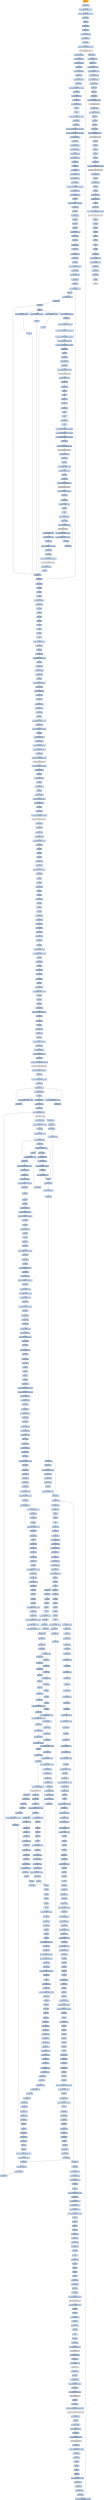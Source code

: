 digraph G {
node[shape=rectangle,style=filled,fillcolor=lightsteelblue,color=lightsteelblue]
bgcolor="transparent"
a0x13143898pushl_ebp[label="start\npushl %ebp",fillcolor="orange",color="lightgrey"];
a0x13143899movl_esp_ebp[label="0x13143899\nmovl %esp, %ebp"];
a0x1314389baddl_0xfffffff0UINT8_esp[label="0x1314389b\naddl $0xfffffff0<UINT8>, %esp"];
a0x1314389emovl_0x13143868UINT32_eax[label="0x1314389e\nmovl $0x13143868<UINT32>, %eax"];
a0x131438a3call_0x13143318[label="0x131438a3\ncall 0x13143318"];
a0x13143318pushl_ebx[label="0x13143318\npushl %ebx"];
a0x13143319movl_eax_ebx[label="0x13143319\nmovl %eax, %ebx"];
a0x1314331bxorl_eax_eax[label="0x1314331b\nxorl %eax, %eax"];
a0x1314331dmovl_eax_0x13144084[label="0x1314331d\nmovl %eax, 0x13144084"];
a0x13143322pushl_0x0UINT8[label="0x13143322\npushl $0x0<UINT8>"];
a0x13143324call_0x13143254[label="0x13143324\ncall 0x13143254"];
a0x13143254jmp_GetModuleHandleA_kernel32_dll[label="0x13143254\njmp GetModuleHandleA@kernel32.dll"];
GetModuleHandleA_kernel32_dll[label="GetModuleHandleA@kernel32.dll",fillcolor="lightgrey",color="lightgrey"];
a0x13143329movl_eax_0x13145650[label="0x13143329\nmovl %eax, 0x13145650"];
a0x1314332emovl_0x13145650_eax[label="0x1314332e\nmovl 0x13145650, %eax"];
a0x13143333movl_eax_0x1314408c[label="0x13143333\nmovl %eax, 0x1314408c"];
a0x13143338xorl_eax_eax[label="0x13143338\nxorl %eax, %eax"];
a0x1314333amovl_eax_0x13144090[label="0x1314333a\nmovl %eax, 0x13144090"];
a0x1314333fxorl_eax_eax[label="0x1314333f\nxorl %eax, %eax"];
a0x13143341movl_eax_0x13144094[label="0x13143341\nmovl %eax, 0x13144094"];
a0x13143346call_0x1314330c[label="0x13143346\ncall 0x1314330c"];
a0x1314330cmovl_0x13144088UINT32_eax[label="0x1314330c\nmovl $0x13144088<UINT32>, %eax"];
a0x13143311call_0x13143038[label="0x13143311\ncall 0x13143038"];
a0x13143038movl_0x1314401c_edx[label="0x13143038\nmovl 0x1314401c, %edx"];
a0x1314303emovl_edx_eax_[label="0x1314303e\nmovl %edx, (%eax)"];
a0x13143040movl_eax_0x1314401c[label="0x13143040\nmovl %eax, 0x1314401c"];
a0x13143045ret[label="0x13143045\nret"];
a0x13143316ret[label="0x13143316\nret"];
a0x1314334bmovl_0x13144088UINT32_edx[label="0x1314334b\nmovl $0x13144088<UINT32>, %edx"];
a0x13143350movl_ebx_eax[label="0x13143350\nmovl %ebx, %eax"];
a0x13143352call_0x13142ca4[label="0x13143352\ncall 0x13142ca4"];
a0x13142ca4movl_0x13141008UINT32_0x13145010[label="0x13142ca4\nmovl $0x13141008<UINT32>, 0x13145010"];
a0x13142caemovl_0x13141010UINT32_0x13145014[label="0x13142cae\nmovl $0x13141010<UINT32>, 0x13145014"];
a0x13142cb8movl_eax_0x13145628[label="0x13142cb8\nmovl %eax, 0x13145628"];
a0x13142cbdxorl_eax_eax[label="0x13142cbd\nxorl %eax, %eax"];
a0x13142cbfmovl_eax_0x1314562c[label="0x13142cbf\nmovl %eax, 0x1314562c"];
a0x13142cc4movl_edx_0x13145630[label="0x13142cc4\nmovl %edx, 0x13145630"];
a0x13142ccamovl_0x4edx__eax[label="0x13142cca\nmovl 0x4(%edx), %eax"];
a0x13142ccdmovl_eax_0x1314501c[label="0x13142ccd\nmovl %eax, 0x1314501c"];
a0x13142cd2call_0x13142b9c[label="0x13142cd2\ncall 0x13142b9c"];
a0x13142b9cxorl_edx_edx[label="0x13142b9c\nxorl %edx, %edx"];
a0x13142b9eleal__12ebp__eax[label="0x13142b9e\nleal -12(%ebp), %eax"];
a0x13142ba1movl_fs_edx__ecx[label="0x13142ba1\nmovl %fs:(%edx), %ecx"];
a0x13142ba4movl_eax_fs_edx_[label="0x13142ba4\nmovl %eax, %fs:(%edx)"];
a0x13142ba7movl_ecx_eax_[label="0x13142ba7\nmovl %ecx, (%eax)"];
a0x13142ba9movl_0x13142afcUINT32_0x4eax_[label="0x13142ba9\nmovl $0x13142afc<UINT32>, 0x4(%eax)"];
a0x13142bb0movl_ebp_0x8eax_[label="0x13142bb0\nmovl %ebp, 0x8(%eax)"];
a0x13142bb3movl_eax_0x13145624[label="0x13142bb3\nmovl %eax, 0x13145624"];
a0x13142bb8ret[label="0x13142bb8\nret"];
a0x13142cd7movb_0x0UINT8_0x13145024[label="0x13142cd7\nmovb $0x0<UINT8>, 0x13145024"];
a0x13142cdecall_0x13142c44[label="0x13142cde\ncall 0x13142c44"];
a0x13142c44pushl_ebp[label="0x13142c44\npushl %ebp"];
a0x13142c45movl_esp_ebp[label="0x13142c45\nmovl %esp, %ebp"];
a0x13142c47pushl_ebx[label="0x13142c47\npushl %ebx"];
a0x13142c48pushl_esi[label="0x13142c48\npushl %esi"];
a0x13142c49pushl_edi[label="0x13142c49\npushl %edi"];
a0x13142c4amovl_0x13145628_eax[label="0x13142c4a\nmovl 0x13145628, %eax"];
a0x13142c4ftestl_eax_eax[label="0x13142c4f\ntestl %eax, %eax"];
a0x13142c51je_0x13142c9e[label="0x13142c51\nje 0x13142c9e"];
a0x13142c53movl_eax__esi[label="0x13142c53\nmovl (%eax), %esi"];
a0x13142c55xorl_ebx_ebx[label="0x13142c55\nxorl %ebx, %ebx"];
a0x13142c57movl_0x4eax__edi[label="0x13142c57\nmovl 0x4(%eax), %edi"];
a0x13142c5axorl_edx_edx[label="0x13142c5a\nxorl %edx, %edx"];
a0x13142c5cpushl_ebp[label="0x13142c5c\npushl %ebp"];
a0x13142c5dpushl_0x13142c8aUINT32[label="0x13142c5d\npushl $0x13142c8a<UINT32>"];
a0x13142c62pushl_fs_edx_[label="0x13142c62\npushl %fs:(%edx)"];
a0x13142c65movl_esp_fs_edx_[label="0x13142c65\nmovl %esp, %fs:(%edx)"];
a0x13142c68cmpl_ebx_esi[label="0x13142c68\ncmpl %ebx, %esi"];
a0x13142c6ajle_0x13142c80[label="0x13142c6a\njle 0x13142c80"];
a0x13142c6cmovl_ediebx8__eax[label="0x13142c6c\nmovl (%edi,%ebx,8), %eax"];
a0x13142c6fincl_ebx[label="0x13142c6f\nincl %ebx"];
a0x13142c70movl_ebx_0x1314562c[label="0x13142c70\nmovl %ebx, 0x1314562c"];
a0x13142c76testl_eax_eax[label="0x13142c76\ntestl %eax, %eax"];
a0x13142c78je_0x13142c7c[label="0x13142c78\nje 0x13142c7c"];
a0x13142c7acall_eax[label="0x13142c7a\ncall %eax"];
a0x1314338csubl_0x1UINT8_0x13145654[label="0x1314338c\nsubl $0x1<UINT8>, 0x13145654"];
a0x13143393ret[label="0x13143393\nret"];
a0x13142c7ccmpl_ebx_esi[label="0x13142c7c\ncmpl %ebx, %esi"];
a0x13142c7ejg_0x13142c6c[label="0x13142c7e\njg 0x13142c6c"];
a0x13143180subl_0x1UINT8_0x131455a4[label="0x13143180\nsubl $0x1<UINT8>, 0x131455a4"];
a0x13143187jae_0x13143252[label="0x13143187\njae 0x13143252"];
a0x1314318dmovb_0x2UINT8_0x13144008[label="0x1314318d\nmovb $0x2<UINT8>, 0x13144008"];
a0x13143194movl_0x13141008UINT32_0x13145010[label="0x13143194\nmovl $0x13141008<UINT32>, 0x13145010"];
a0x1314319emovl_0x13141010UINT32_0x13145014[label="0x1314319e\nmovl $0x13141010<UINT32>, 0x13145014"];
a0x131431a8movb_0x2UINT8_0x13145036[label="0x131431a8\nmovb $0x2<UINT8>, 0x13145036"];
a0x131431afmovl_0x13142fd4UINT32_0x13145000[label="0x131431af\nmovl $0x13142fd4<UINT32>, 0x13145000"];
a0x131431b9call_0x13142660[label="0x131431b9\ncall 0x13142660"];
a0x13142660pushl_ebx[label="0x13142660\npushl %ebx"];
a0x13142661xorl_ebx_ebx[label="0x13142661\nxorl %ebx, %ebx"];
a0x13142663pushl_0x0UINT8[label="0x13142663\npushl $0x0<UINT8>"];
a0x13142665call_0x13142658[label="0x13142665\ncall 0x13142658"];
a0x13142658jmp_GetKeyboardType_user32_dll[label="0x13142658\njmp GetKeyboardType@user32.dll"];
GetKeyboardType_user32_dll[label="GetKeyboardType@user32.dll",fillcolor="lightgrey",color="lightgrey"];
a0x1314266acmpl_0x7UINT8_eax[label="0x1314266a\ncmpl $0x7<UINT8>, %eax"];
a0x1314266djne_0x1314268b[label="0x1314266d\njne 0x1314268b"];
a0x1314268bmovl_ebx_eax[label="0x1314268b\nmovl %ebx, %eax"];
a0x1314268dpopl_ebx[label="0x1314268d\npopl %ebx"];
a0x1314268eret[label="0x1314268e\nret"];
a0x131431betestb_al_al[label="0x131431be\ntestb %al, %al"];
a0x131431c0je_0x131431c7[label="0x131431c0\nje 0x131431c7"];
a0x131431c7call_0x13142754[label="0x131431c7\ncall 0x13142754"];
a0x13142754fninit_[label="0x13142754\nfninit "];
a0x13142756fwait_[label="0x13142756\nfwait "];
a0x13142757fldcw_0x1314400c[label="0x13142757\nfldcw 0x1314400c"];
a0x1314275dret[label="0x1314275d\nret"];
a0x131431ccmovw_0xffffd7b0UINT16_0x1314503c[label="0x131431cc\nmovw $0xffffd7b0<UINT16>, 0x1314503c"];
a0x131431d5movw_0xffffd7b0UINT16_0x13145208[label="0x131431d5\nmovw $0xffffd7b0<UINT16>, 0x13145208"];
a0x131431demovw_0xffffd7b0UINT16_0x131453d4[label="0x131431de\nmovw $0xffffd7b0<UINT16>, 0x131453d4"];
a0x131431e7call_0x13141040[label="0x131431e7\ncall 0x13141040"];
a0x13141040jmp_GetCommandLineA_kernel32_dll[label="0x13141040\njmp GetCommandLineA@kernel32.dll"];
GetCommandLineA_kernel32_dll[label="GetCommandLineA@kernel32.dll",fillcolor="lightgrey",color="lightgrey"];
a0x131431ecmovl_eax_0x1314502c[label="0x131431ec\nmovl %eax, 0x1314502c"];
a0x131431f1call_0x13141088[label="0x131431f1\ncall 0x13141088"];
a0x13141088pushl_ebx[label="0x13141088\npushl %ebx"];
a0x13141089addl_0xffffffbcUINT8_esp[label="0x13141089\naddl $0xffffffbc<UINT8>, %esp"];
a0x1314108cmovl_0xaUINT32_ebx[label="0x1314108c\nmovl $0xa<UINT32>, %ebx"];
a0x13141091pushl_esp[label="0x13141091\npushl %esp"];
a0x13141092call_0x13141050[label="0x13141092\ncall 0x13141050"];
a0x13141050jmp_GetStartupInfoA_kernel32_dll[label="0x13141050\njmp GetStartupInfoA@kernel32.dll"];
GetStartupInfoA_kernel32_dll[label="GetStartupInfoA@kernel32.dll",fillcolor="lightgrey",color="lightgrey"];
a0x13141097testb_0x1UINT8_0x2cesp_[label="0x13141097\ntestb $0x1<UINT8>, 0x2c(%esp)"];
a0x1314109cje_0x131410a3[label="0x1314109c\nje 0x131410a3"];
a0x131410a3movl_ebx_eax[label="0x131410a3\nmovl %ebx, %eax"];
a0x131410a5addl_0x44UINT8_esp[label="0x131410a5\naddl $0x44<UINT8>, %esp"];
a0x131410a8popl_ebx[label="0x131410a8\npopl %ebx"];
a0x131410a9ret[label="0x131410a9\nret"];
a0x131431f6movl_eax_0x13145028[label="0x131431f6\nmovl %eax, 0x13145028"];
a0x131431fbcall_0x13141080[label="0x131431fb\ncall 0x13141080"];
a0x13141080jmp_GetVersion_kernel32_dll[label="0x13141080\njmp GetVersion@kernel32.dll"];
GetVersion_kernel32_dll[label="GetVersion@kernel32.dll",fillcolor="lightgrey",color="lightgrey"];
a0x13143200andl_0x80000000UINT32_eax[label="0x13143200\nandl $0x80000000<UINT32>, %eax"];
a0x13143205cmpl_0x80000000UINT32_eax[label="0x13143205\ncmpl $0x80000000<UINT32>, %eax"];
a0x1314320aje_0x13143239[label="0x1314320a\nje 0x13143239"];
a0x1314320ccall_0x13141080[label="0x1314320c\ncall 0x13141080"];
a0x13143211andl_0xffUINT32_eax[label="0x13143211\nandl $0xff<UINT32>, %eax"];
a0x13143216cmpw_0x4UINT8_ax[label="0x13143216\ncmpw $0x4<UINT8>, %ax"];
a0x1314321ajbe_0x13143228[label="0x1314321a\njbe 0x13143228"];
a0x1314321cmovl_0x3UINT32_0x131455a8[label="0x1314321c\nmovl $0x3<UINT32>, 0x131455a8"];
a0x13143226jmp_0x13143248[label="0x13143226\njmp 0x13143248"];
a0x13143248call_0x13141078[label="0x13143248\ncall 0x13141078"];
a0x13141078jmp_GetCurrentThreadId_kernel32_dll[label="0x13141078\njmp GetCurrentThreadId@kernel32.dll"];
GetCurrentThreadId_kernel32_dll[label="GetCurrentThreadId@kernel32.dll",fillcolor="lightgrey",color="lightgrey"];
a0x1314324dmovl_eax_0x13145020[label="0x1314324d\nmovl %eax, 0x13145020"];
a0x13143252ret[label="0x13143252\nret"];
a0x131433c4subl_0x1UINT8_0x1314565c[label="0x131433c4\nsubl $0x1<UINT8>, 0x1314565c"];
a0x131433cbret[label="0x131433cb\nret"];
a0x13143484subl_0x1UINT8_0x13145660[label="0x13143484\nsubl $0x1<UINT8>, 0x13145660"];
a0x1314348bret[label="0x1314348b\nret"];
a0x13142c80xorl_eax_eax[label="0x13142c80\nxorl %eax, %eax"];
a0x13142c82popl_edx[label="0x13142c82\npopl %edx"];
a0x13142c83popl_ecx[label="0x13142c83\npopl %ecx"];
a0x13142c84popl_ecx[label="0x13142c84\npopl %ecx"];
a0x13142c85movl_edx_fs_eax_[label="0x13142c85\nmovl %edx, %fs:(%eax)"];
a0x13142c88jmp_0x13142c9e[label="0x13142c88\njmp 0x13142c9e"];
a0x13142c9epopl_edi[label="0x13142c9e\npopl %edi"];
a0x13142c9fpopl_esi[label="0x13142c9f\npopl %esi"];
a0x13142ca0popl_ebx[label="0x13142ca0\npopl %ebx"];
a0x13142ca1popl_ebp[label="0x13142ca1\npopl %ebp"];
a0x13142ca2ret[label="0x13142ca2\nret"];
a0x13142ce3ret[label="0x13142ce3\nret"];
a0x13143357popl_ebx[label="0x13143357\npopl %ebx"];
a0x13143358ret[label="0x13143358\nret"];
a0x131438a8movl_0x1UINT32_eax[label="0x131438a8\nmovl $0x1<UINT32>, %eax"];
a0x131438adcall_0x13143774[label="0x131438ad\ncall 0x13143774"];
a0x13143774pushl_ebp[label="0x13143774\npushl %ebp"];
a0x13143775movl_esp_ebp[label="0x13143775\nmovl %esp, %ebp"];
a0x13143777addl_0xfffffff8UINT8_esp[label="0x13143777\naddl $0xfffffff8<UINT8>, %esp"];
a0x1314377apushl_ebx[label="0x1314377a\npushl %ebx"];
a0x1314377bxorl_edx_edx[label="0x1314377b\nxorl %edx, %edx"];
a0x1314377dmovl_edx__8ebp_[label="0x1314377d\nmovl %edx, -8(%ebp)"];
a0x13143780xorl_edx_edx[label="0x13143780\nxorl %edx, %edx"];
a0x13143782pushl_ebp[label="0x13143782\npushl %ebp"];
a0x13143783pushl_0x1314381cUINT32[label="0x13143783\npushl $0x1314381c<UINT32>"];
a0x13143788pushl_fs_edx_[label="0x13143788\npushl %fs:(%edx)"];
a0x1314378bmovl_esp_fs_edx_[label="0x1314378b\nmovl %esp, %fs:(%edx)"];
a0x1314378etestl_eax_eax[label="0x1314378e\ntestl %eax, %eax"];
a0x13143790jne_0x131437aa[label="0x13143790\njne 0x131437aa"];
a0x131437aapushl_0x0UINT8[label="0x131437aa\npushl $0x0<UINT8>"];
a0x131437acleal__8ebp__eax[label="0x131437ac\nleal -8(%ebp), %eax"];
a0x131437afcall_0x13143514[label="0x131437af\ncall 0x13143514"];
a0x13143514pushl_ebx[label="0x13143514\npushl %ebx"];
a0x13143515addl_0xfffffef4UINT32_esp[label="0x13143515\naddl $0xfffffef4<UINT32>, %esp"];
a0x1314351bmovl_eax_ebx[label="0x1314351b\nmovl %eax, %ebx"];
a0x1314351dmovl_0x1UINT32_0x4esp_[label="0x1314351d\nmovl $0x1<UINT32>, 0x4(%esp)"];
a0x13143525pushl_esp[label="0x13143525\npushl %esp"];
a0x13143526pushl_0xf003fUINT32[label="0x13143526\npushl $0xf003f<UINT32>"];
a0x1314352bpushl_0x0UINT8[label="0x1314352b\npushl $0x0<UINT8>"];
a0x1314352dpushl_0x13143598UINT32[label="0x1314352d\npushl $0x13143598<UINT32>"];
a0x13143532pushl_0x80000002UINT32[label="0x13143532\npushl $0x80000002<UINT32>"];
a0x13143537call_0x131433d4[label="0x13143537\ncall 0x131433d4"];
a0x131433d4jmp_RegOpenKeyExA_advapi32_dll[label="0x131433d4\njmp RegOpenKeyExA@advapi32.dll"];
RegOpenKeyExA_advapi32_dll[label="RegOpenKeyExA@advapi32.dll",fillcolor="lightgrey",color="lightgrey"];
a0x1314353cmovl_0x100UINT32_0x8esp_[label="0x1314353c\nmovl $0x100<UINT32>, 0x8(%esp)"];
a0x13143544leal_0x8esp__eax[label="0x13143544\nleal 0x8(%esp), %eax"];
a0x13143548pushl_eax[label="0x13143548\npushl %eax"];
a0x13143549leal_0x10esp__eax[label="0x13143549\nleal 0x10(%esp), %eax"];
a0x1314354dpushl_eax[label="0x1314354d\npushl %eax"];
a0x1314354eleal_0xcesp__eax[label="0x1314354e\nleal 0xc(%esp), %eax"];
a0x13143552pushl_eax[label="0x13143552\npushl %eax"];
a0x13143553pushl_0x0UINT8[label="0x13143553\npushl $0x0<UINT8>"];
a0x13143555pushl_0x131435dcUINT32[label="0x13143555\npushl $0x131435dc<UINT32>"];
a0x1314355amovl_0x14esp__eax[label="0x1314355a\nmovl 0x14(%esp), %eax"];
a0x1314355epushl_eax[label="0x1314355e\npushl %eax"];
a0x1314355fcall_0x131433dc[label="0x1314355f\ncall 0x131433dc"];
a0x131433dcjmp_RegQueryValueExA_advapi32_dll[label="0x131433dc\njmp RegQueryValueExA@advapi32.dll"];
RegQueryValueExA_advapi32_dll[label="RegQueryValueExA@advapi32.dll",fillcolor="lightgrey",color="lightgrey"];
a0x13143564testl_eax_eax[label="0x13143564\ntestl %eax, %eax"];
a0x13143566jne_0x1314357a[label="0x13143566\njne 0x1314357a"];
a0x13143568movl_ebx_eax[label="0x13143568\nmovl %ebx, %eax"];
a0x1314356aleal_0xcesp__edx[label="0x1314356a\nleal 0xc(%esp), %edx"];
a0x1314356emovl_0x100UINT32_ecx[label="0x1314356e\nmovl $0x100<UINT32>, %ecx"];
a0x13143573call_0x13142fb0[label="0x13143573\ncall 0x13142fb0"];
a0x13142fb0pushl_edi[label="0x13142fb0\npushl %edi"];
a0x13142fb1pushl_eax[label="0x13142fb1\npushl %eax"];
a0x13142fb2pushl_ecx[label="0x13142fb2\npushl %ecx"];
a0x13142fb3movl_edx_edi[label="0x13142fb3\nmovl %edx, %edi"];
a0x13142fb5xorl_eax_eax[label="0x13142fb5\nxorl %eax, %eax"];
a0x13142fb7repnz_scasb_es_edi__al[label="0x13142fb7\nrepnz scasb %es:(%edi), %al"];
a0x13142fb9jne_0x13142fbd[label="0x13142fb9\njne 0x13142fbd"];
a0x13142fbbnotl_ecx[label="0x13142fbb\nnotl %ecx"];
a0x13142fbdpopl_eax[label="0x13142fbd\npopl %eax"];
a0x13142fbeaddl_eax_ecx[label="0x13142fbe\naddl %eax, %ecx"];
a0x13142fc0popl_eax[label="0x13142fc0\npopl %eax"];
a0x13142fc1popl_edi[label="0x13142fc1\npopl %edi"];
a0x13142fc2jmp_0x13142f80[label="0x13142fc2\njmp 0x13142f80"];
a0x13142f80pushl_ebx[label="0x13142f80\npushl %ebx"];
a0x13142f81pushl_esi[label="0x13142f81\npushl %esi"];
a0x13142f82pushl_edi[label="0x13142f82\npushl %edi"];
a0x13142f83movl_eax_ebx[label="0x13142f83\nmovl %eax, %ebx"];
a0x13142f85movl_edx_esi[label="0x13142f85\nmovl %edx, %esi"];
a0x13142f87movl_ecx_edi[label="0x13142f87\nmovl %ecx, %edi"];
a0x13142f89movl_edi_eax[label="0x13142f89\nmovl %edi, %eax"];
a0x13142f8bcall_0x13142f54[label="0x13142f8b\ncall 0x13142f54"];
a0x13142f54testl_eax_eax[label="0x13142f54\ntestl %eax, %eax"];
a0x13142f56jle_0x13142f7c[label="0x13142f56\njle 0x13142f7c"];
a0x13142f58pushl_eax[label="0x13142f58\npushl %eax"];
a0x13142f59addl_0xaUINT8_eax[label="0x13142f59\naddl $0xa<UINT8>, %eax"];
a0x13142f5candl_0xfffffffeUINT8_eax[label="0x13142f5c\nandl $0xfffffffe<UINT8>, %eax"];
a0x13142f5fpushl_eax[label="0x13142f5f\npushl %eax"];
a0x13142f60call_0x13142438[label="0x13142f60\ncall 0x13142438"];
a0x13142438pushl_ebx[label="0x13142438\npushl %ebx"];
a0x13142439testl_eax_eax[label="0x13142439\ntestl %eax, %eax"];
a0x1314243bjle_0x13142452[label="0x1314243b\njle 0x13142452"];
a0x1314243dcall_0x13144024[label="0x1314243d\ncall 0x13144024"];
a0x13141e64pushl_ebp[label="0x13141e64\npushl %ebp"];
a0x13141e65movl_esp_ebp[label="0x13141e65\nmovl %esp, %ebp"];
a0x13141e67addl_0xfffffff8UINT8_esp[label="0x13141e67\naddl $0xfffffff8<UINT8>, %esp"];
a0x13141e6apushl_ebx[label="0x13141e6a\npushl %ebx"];
a0x13141e6bpushl_esi[label="0x13141e6b\npushl %esi"];
a0x13141e6cpushl_edi[label="0x13141e6c\npushl %edi"];
a0x13141e6dmovl_eax_ebx[label="0x13141e6d\nmovl %eax, %ebx"];
a0x13141e6fcmpb_0x0UINT8_0x131455ac[label="0x13141e6f\ncmpb $0x0<UINT8>, 0x131455ac"];
a0x13141e76jne_0x13141e81[label="0x13141e76\njne 0x13141e81"];
a0x13141e78call_0x13141778[label="0x13141e78\ncall 0x13141778"];
a0x13141778pushl_ebp[label="0x13141778\npushl %ebp"];
a0x13141779movl_esp_ebp[label="0x13141779\nmovl %esp, %ebp"];
a0x1314177bxorl_edx_edx[label="0x1314177b\nxorl %edx, %edx"];
a0x1314177dpushl_ebp[label="0x1314177d\npushl %ebp"];
a0x1314177epushl_0x1314182eUINT32[label="0x1314177e\npushl $0x1314182e<UINT32>"];
a0x13141783pushl_fs_edx_[label="0x13141783\npushl %fs:(%edx)"];
a0x13141786movl_esp_fs_edx_[label="0x13141786\nmovl %esp, %fs:(%edx)"];
a0x13141789pushl_0x131455b4UINT32[label="0x13141789\npushl $0x131455b4<UINT32>"];
a0x1314178ecall_0x131410cc[label="0x1314178e\ncall 0x131410cc"];
a0x131410ccjmp_InitializeCriticalSection_kernel32_dll[label="0x131410cc\njmp InitializeCriticalSection@kernel32.dll"];
InitializeCriticalSection_kernel32_dll[label="InitializeCriticalSection@kernel32.dll",fillcolor="lightgrey",color="lightgrey"];
a0x13141793cmpb_0x0UINT8_0x13145035[label="0x13141793\ncmpb $0x0<UINT8>, 0x13145035"];
a0x1314179aje_0x131417a6[label="0x1314179a\nje 0x131417a6"];
a0x131417a6movl_0x131455d4UINT32_eax[label="0x131417a6\nmovl $0x131455d4<UINT32>, %eax"];
a0x131417abcall_0x1314113c[label="0x131417ab\ncall 0x1314113c"];
a0x1314113cmovl_eax_eax_[label="0x1314113c\nmovl %eax, (%eax)"];
a0x1314113emovl_eax_0x4eax_[label="0x1314113e\nmovl %eax, 0x4(%eax)"];
a0x13141141ret[label="0x13141141\nret"];
a0x131417b0movl_0x131455e4UINT32_eax[label="0x131417b0\nmovl $0x131455e4<UINT32>, %eax"];
a0x131417b5call_0x1314113c[label="0x131417b5\ncall 0x1314113c"];
a0x131417bamovl_0x13145610UINT32_eax[label="0x131417ba\nmovl $0x13145610<UINT32>, %eax"];
a0x131417bfcall_0x1314113c[label="0x131417bf\ncall 0x1314113c"];
a0x131417c4pushl_0xff8UINT32[label="0x131417c4\npushl $0xff8<UINT32>"];
a0x131417c9pushl_0x0UINT8[label="0x131417c9\npushl $0x0<UINT8>"];
a0x131417cbcall_0x131410ac[label="0x131417cb\ncall 0x131410ac"];
a0x131410acjmp_LocalAlloc_kernel32_dll[label="0x131410ac\njmp LocalAlloc@kernel32.dll"];
LocalAlloc_kernel32_dll[label="LocalAlloc@kernel32.dll",fillcolor="lightgrey",color="lightgrey"];
a0x131417d0movl_eax_0x1314560c[label="0x131417d0\nmovl %eax, 0x1314560c"];
a0x131417d5cmpl_0x0UINT8_0x1314560c[label="0x131417d5\ncmpl $0x0<UINT8>, 0x1314560c"];
a0x131417dcje_0x1314180d[label="0x131417dc\nje 0x1314180d"];
a0x131417demovl_0x3UINT32_eax[label="0x131417de\nmovl $0x3<UINT32>, %eax"];
a0x131417e3movl_0x1314560c_edx[label="0x131417e3\nmovl 0x1314560c, %edx"];
a0x131417e9xorl_ecx_ecx[label="0x131417e9\nxorl %ecx, %ecx"];
a0x131417ebmovl_ecx__12edxeax4_[label="0x131417eb\nmovl %ecx, -12(%edx,%eax,4)"];
a0x1314182ejmp_0x13142988[label="0x1314182e\njmp 0x13142988"];
a0x13142988movl_0x4esp__eax[label="0x13142988\nmovl 0x4(%esp), %eax"];
a0x1314298cmovl_0x8esp__edx[label="0x1314298c\nmovl 0x8(%esp), %edx"];
a0x13142990testl_0x6UINT32_0x4eax_[label="0x13142990\ntestl $0x6<UINT32>, 0x4(%eax)"];
a0x13142997je_0x131429b8[label="0x13142997\nje 0x131429b8"];
a0x131429b8movl_0x1UINT32_eax[label="0x131429b8\nmovl $0x1<UINT32>, %eax"];
a0x131429bdret[label="0x131429bd\nret"];
a0x131417efincl_eax[label="0x131417ef\nincl %eax"];
a0x131417f0cmpl_0x401UINT32_eax[label="0x131417f0\ncmpl $0x401<UINT32>, %eax"];
a0x131417f5jne_0x131417e3[label="0x131417f5\njne 0x131417e3"];
a0x131417f7movl_0x131455f4UINT32_eax[label="0x131417f7\nmovl $0x131455f4<UINT32>, %eax"];
a0x131417fcmovl_eax_0x4eax_[label="0x131417fc\nmovl %eax, 0x4(%eax)"];
a0x131417ffmovl_eax_eax_[label="0x131417ff\nmovl %eax, (%eax)"];
a0x13141801movl_eax_0x13145600[label="0x13141801\nmovl %eax, 0x13145600"];
a0x13141806movb_0x1UINT8_0x131455ac[label="0x13141806\nmovb $0x1<UINT8>, 0x131455ac"];
a0x1314180dxorl_eax_eax[label="0x1314180d\nxorl %eax, %eax"];
a0x1314180fpopl_edx[label="0x1314180f\npopl %edx"];
a0x13141810popl_ecx[label="0x13141810\npopl %ecx"];
a0x13141811popl_ecx[label="0x13141811\npopl %ecx"];
a0x13141812movl_edx_fs_eax_[label="0x13141812\nmovl %edx, %fs:(%eax)"];
a0x13141815pushl_0x13141835UINT32[label="0x13141815\npushl $0x13141835<UINT32>"];
a0x1314181acmpb_0x0UINT8_0x13145035[label="0x1314181a\ncmpb $0x0<UINT8>, 0x13145035"];
a0x13141821je_0x1314182d[label="0x13141821\nje 0x1314182d"];
a0x1314182dret[label="0x1314182d\nret"];
a0x13141835movb_0x131455ac_al[label="0x13141835\nmovb 0x131455ac, %al"];
a0x1314183apopl_ebp[label="0x1314183a\npopl %ebp"];
a0x1314183bret[label="0x1314183b\nret"];
a0x13141e7dtestb_al_al[label="0x13141e7d\ntestb %al, %al"];
a0x13141e7fje_0x13141e89[label="0x13141e7f\nje 0x13141e89"];
a0x13141e81cmpl_0x7ffffff8UINT32_ebx[label="0x13141e81\ncmpl $0x7ffffff8<UINT32>, %ebx"];
a0x13141e87jle_0x13141e93[label="0x13141e87\njle 0x13141e93"];
a0x13141e93xorl_ecx_ecx[label="0x13141e93\nxorl %ecx, %ecx"];
a0x13141e95pushl_ebp[label="0x13141e95\npushl %ebp"];
a0x13141e96pushl_0x13141fe0UINT32[label="0x13141e96\npushl $0x13141fe0<UINT32>"];
a0x13141e9bpushl_fs_ecx_[label="0x13141e9b\npushl %fs:(%ecx)"];
a0x13141e9emovl_esp_fs_ecx_[label="0x13141e9e\nmovl %esp, %fs:(%ecx)"];
a0x13141ea1cmpb_0x0UINT8_0x13145035[label="0x13141ea1\ncmpb $0x0<UINT8>, 0x13145035"];
a0x13141ea8je_0x13141eb4[label="0x13141ea8\nje 0x13141eb4"];
a0x13141eb4addl_0x7UINT8_ebx[label="0x13141eb4\naddl $0x7<UINT8>, %ebx"];
a0x13141eb7andl_0xfffffffcUINT8_ebx[label="0x13141eb7\nandl $0xfffffffc<UINT8>, %ebx"];
a0x13141ebacmpl_0xcUINT8_ebx[label="0x13141eba\ncmpl $0xc<UINT8>, %ebx"];
a0x13141ebdjnl_0x13141ec4[label="0x13141ebd\njnl 0x13141ec4"];
a0x13141ec4cmpl_0x1000UINT32_ebx[label="0x13141ec4\ncmpl $0x1000<UINT32>, %ebx"];
a0x13141ecajg_0x13141f63[label="0x13141eca\njg 0x13141f63"];
a0x13141ed0movl_ebx_eax[label="0x13141ed0\nmovl %ebx, %eax"];
a0x13141ed2testl_eax_eax[label="0x13141ed2\ntestl %eax, %eax"];
a0x13141ed4jns_0x13141ed9[label="0x13141ed4\njns 0x13141ed9"];
a0x13141ed9sarl_0x2UINT8_eax[label="0x13141ed9\nsarl $0x2<UINT8>, %eax"];
a0x13141edcmovl_0x1314560c_edx[label="0x13141edc\nmovl 0x1314560c, %edx"];
a0x13141ee2movl__12edxeax4__edx[label="0x13141ee2\nmovl -12(%edx,%eax,4), %edx"];
a0x13141ee6testl_edx_edx[label="0x13141ee6\ntestl %edx, %edx"];
a0x13141ee8je_0x13141f63[label="0x13141ee8\nje 0x13141f63"];
a0x13141f63cmpl_0x13145604_ebx[label="0x13141f63\ncmpl 0x13145604, %ebx"];
a0x13141f69jg_0x13141fb5[label="0x13141f69\njg 0x13141fb5"];
a0x13141fb5movl_ebx_eax[label="0x13141fb5\nmovl %ebx, %eax"];
a0x13141fb7call_0x13141d70[label="0x13141fb7\ncall 0x13141d70"];
a0x13141d70pushl_ebx[label="0x13141d70\npushl %ebx"];
a0x13141d71pushl_esi[label="0x13141d71\npushl %esi"];
a0x13141d72pushl_edi[label="0x13141d72\npushl %edi"];
a0x13141d73pushl_ebp[label="0x13141d73\npushl %ebp"];
a0x13141d74movl_eax_esi[label="0x13141d74\nmovl %eax, %esi"];
a0x13141d76movl_0x13145600UINT32_edi[label="0x13141d76\nmovl $0x13145600<UINT32>, %edi"];
a0x13141d7bmovl_0x13145604UINT32_ebp[label="0x13141d7b\nmovl $0x13145604<UINT32>, %ebp"];
a0x13141d80movl_0x131455f8_ebx[label="0x13141d80\nmovl 0x131455f8, %ebx"];
a0x13141d86cmpl_0x8ebx__esi[label="0x13141d86\ncmpl 0x8(%ebx), %esi"];
a0x13141d89jle_0x13141e13[label="0x13141d89\njle 0x13141e13"];
a0x13141d8fmovl_edi__ebx[label="0x13141d8f\nmovl (%edi), %ebx"];
a0x13141d91movl_0x8ebx__eax[label="0x13141d91\nmovl 0x8(%ebx), %eax"];
a0x13141d94cmpl_eax_esi[label="0x13141d94\ncmpl %eax, %esi"];
a0x13141d96jle_0x13141e13[label="0x13141d96\njle 0x13141e13"];
a0x13141d98movl_esi_0x8ebx_[label="0x13141d98\nmovl %esi, 0x8(%ebx)"];
a0x13141d9bmovl_0x4ebx__ebx[label="0x13141d9b\nmovl 0x4(%ebx), %ebx"];
a0x13141d9ecmpl_0x8ebx__esi[label="0x13141d9e\ncmpl 0x8(%ebx), %esi"];
a0x13141da1jg_0x13141d9b[label="0x13141da1\njg 0x13141d9b"];
a0x13141da3movl_edi__edx[label="0x13141da3\nmovl (%edi), %edx"];
a0x13141da5movl_eax_0x8edx_[label="0x13141da5\nmovl %eax, 0x8(%edx)"];
a0x13141da8cmpl_edi__ebx[label="0x13141da8\ncmpl (%edi), %ebx"];
a0x13141daaje_0x13141db0[label="0x13141daa\nje 0x13141db0"];
a0x13141db0cmpl_0x1000UINT32_esi[label="0x13141db0\ncmpl $0x1000<UINT32>, %esi"];
a0x13141db6jg_0x13141dc5[label="0x13141db6\njg 0x13141dc5"];
a0x13141db8movl_esi_eax[label="0x13141db8\nmovl %esi, %eax"];
a0x13141dbacall_0x13141d44[label="0x13141dba\ncall 0x13141d44"];
a0x13141d44xorl_edx_edx[label="0x13141d44\nxorl %edx, %edx"];
a0x13141d46testl_eax_eax[label="0x13141d46\ntestl %eax, %eax"];
a0x13141d48jns_0x13141d4d[label="0x13141d48\njns 0x13141d4d"];
a0x13141d4dsarl_0x2UINT8_eax[label="0x13141d4d\nsarl $0x2<UINT8>, %eax"];
a0x13141d50cmpl_0x400UINT32_eax[label="0x13141d50\ncmpl $0x400<UINT32>, %eax"];
a0x13141d55jg_0x13141d6d[label="0x13141d55\njg 0x13141d6d"];
a0x13141d57movl_0x1314560c_edx[label="0x13141d57\nmovl 0x1314560c, %edx"];
a0x13141d5dmovl__12edxeax4__edx[label="0x13141d5d\nmovl -12(%edx,%eax,4), %edx"];
a0x13141d61testl_edx_edx[label="0x13141d61\ntestl %edx, %edx"];
a0x13141d63jne_0x13141d6d[label="0x13141d63\njne 0x13141d6d"];
a0x13141d65incl_eax[label="0x13141d65\nincl %eax"];
a0x13141d66cmpl_0x401UINT32_eax[label="0x13141d66\ncmpl $0x401<UINT32>, %eax"];
a0x13141d6bjne_0x13141d57[label="0x13141d6b\njne 0x13141d57"];
a0x13141d6dmovl_edx_eax[label="0x13141d6d\nmovl %edx, %eax"];
a0x13141d6fret[label="0x13141d6f\nret"];
a0x13141dbfmovl_eax_ebx[label="0x13141dbf\nmovl %eax, %ebx"];
a0x13141dc1testl_ebx_ebx[label="0x13141dc1\ntestl %ebx, %ebx"];
a0x13141dc3jne_0x13141e13[label="0x13141dc3\njne 0x13141e13"];
a0x13141dc5movl_esi_eax[label="0x13141dc5\nmovl %esi, %eax"];
a0x13141dc7call_0x13141ce4[label="0x13141dc7\ncall 0x13141ce4"];
a0x13141ce4pushl_ebx[label="0x13141ce4\npushl %ebx"];
a0x13141ce5addl_0xfffffff8UINT8_esp[label="0x13141ce5\naddl $0xfffffff8<UINT8>, %esp"];
a0x13141ce8movl_eax_ebx[label="0x13141ce8\nmovl %eax, %ebx"];
a0x13141ceamovl_esp_edx[label="0x13141cea\nmovl %esp, %edx"];
a0x13141cecleal_0x4ebx__eax[label="0x13141cec\nleal 0x4(%ebx), %eax"];
a0x13141cefcall_0x13141538[label="0x13141cef\ncall 0x13141538"];
a0x13141538pushl_ebx[label="0x13141538\npushl %ebx"];
a0x13141539pushl_esi[label="0x13141539\npushl %esi"];
a0x1314153apushl_edi[label="0x1314153a\npushl %edi"];
a0x1314153bpushl_ebp[label="0x1314153b\npushl %ebp"];
a0x1314153caddl_0xfffffff8UINT8_esp[label="0x1314153c\naddl $0xfffffff8<UINT8>, %esp"];
a0x1314153fmovl_edx_esi[label="0x1314153f\nmovl %edx, %esi"];
a0x13141541movl_eax_edi[label="0x13141541\nmovl %eax, %edi"];
a0x13141543movl_0x131455e4UINT32_ebp[label="0x13141543\nmovl $0x131455e4<UINT32>, %ebp"];
a0x13141548addl_0x3fffUINT32_edi[label="0x13141548\naddl $0x3fff<UINT32>, %edi"];
a0x1314154eandl_0xffffc000UINT32_edi[label="0x1314154e\nandl $0xffffc000<UINT32>, %edi"];
a0x13141554movl_ebp__ebx[label="0x13141554\nmovl (%ebp), %ebx"];
a0x13141557jmp_0x1314158c[label="0x13141557\njmp 0x1314158c"];
a0x1314158ccmpl_ebp_ebx[label="0x1314158c\ncmpl %ebp, %ebx"];
a0x1314158ejne_0x13141559[label="0x1314158e\njne 0x13141559"];
a0x13141590movl_esi_edx[label="0x13141590\nmovl %esi, %edx"];
a0x13141592movl_edi_eax[label="0x13141592\nmovl %edi, %eax"];
a0x13141594call_0x13141290[label="0x13141594\ncall 0x13141290"];
a0x13141290pushl_ebx[label="0x13141290\npushl %ebx"];
a0x13141291pushl_esi[label="0x13141291\npushl %esi"];
a0x13141292pushl_edi[label="0x13141292\npushl %edi"];
a0x13141293movl_edx_ebx[label="0x13141293\nmovl %edx, %ebx"];
a0x13141295movl_eax_esi[label="0x13141295\nmovl %eax, %esi"];
a0x13141297cmpl_0x100000UINT32_esi[label="0x13141297\ncmpl $0x100000<UINT32>, %esi"];
a0x1314129djnl_0x131412a6[label="0x1314129d\njnl 0x131412a6"];
a0x1314129fmovl_0x100000UINT32_esi[label="0x1314129f\nmovl $0x100000<UINT32>, %esi"];
a0x131412a4jmp_0x131412b2[label="0x131412a4\njmp 0x131412b2"];
a0x131412b2movl_esi_0x4ebx_[label="0x131412b2\nmovl %esi, 0x4(%ebx)"];
a0x131412b5pushl_0x1UINT8[label="0x131412b5\npushl $0x1<UINT8>"];
a0x131412b7pushl_0x2000UINT32[label="0x131412b7\npushl $0x2000<UINT32>"];
a0x131412bcpushl_esi[label="0x131412bc\npushl %esi"];
a0x131412bdpushl_0x0UINT8[label="0x131412bd\npushl $0x0<UINT8>"];
a0x131412bfcall_0x131410bc[label="0x131412bf\ncall 0x131410bc"];
a0x131410bcjmp_VirtualAlloc_kernel32_dll[label="0x131410bc\njmp VirtualAlloc@kernel32.dll"];
VirtualAlloc_kernel32_dll[label="VirtualAlloc@kernel32.dll",fillcolor="lightgrey",color="lightgrey"];
a0x131412c4movl_eax_edi[label="0x131412c4\nmovl %eax, %edi"];
a0x131412c6movl_edi_ebx_[label="0x131412c6\nmovl %edi, (%ebx)"];
a0x131412c8testl_edi_edi[label="0x131412c8\ntestl %edi, %edi"];
a0x131412caje_0x131412ef[label="0x131412ca\nje 0x131412ef"];
a0x131412ccmovl_ebx_edx[label="0x131412cc\nmovl %ebx, %edx"];
a0x131412cemovl_0x131455d4UINT32_eax[label="0x131412ce\nmovl $0x131455d4<UINT32>, %eax"];
a0x131412d3call_0x13141144[label="0x131412d3\ncall 0x13141144"];
a0x13141144pushl_ebx[label="0x13141144\npushl %ebx"];
a0x13141145pushl_esi[label="0x13141145\npushl %esi"];
a0x13141146movl_edx_esi[label="0x13141146\nmovl %edx, %esi"];
a0x13141148movl_eax_ebx[label="0x13141148\nmovl %eax, %ebx"];
a0x1314114acall_0x131410ec[label="0x1314114a\ncall 0x131410ec"];
a0x131410ecpushl_ebx[label="0x131410ec\npushl %ebx"];
a0x131410edpushl_esi[label="0x131410ed\npushl %esi"];
a0x131410eemovl_0x131455d0UINT32_esi[label="0x131410ee\nmovl $0x131455d0<UINT32>, %esi"];
a0x131410f3cmpl_0x0UINT8_esi_[label="0x131410f3\ncmpl $0x0<UINT8>, (%esi)"];
a0x131410f6jne_0x13141132[label="0x131410f6\njne 0x13141132"];
a0x131410f8pushl_0x644UINT32[label="0x131410f8\npushl $0x644<UINT32>"];
a0x131410fdpushl_0x0UINT8[label="0x131410fd\npushl $0x0<UINT8>"];
a0x131410ffcall_0x131410ac[label="0x131410ff\ncall 0x131410ac"];
a0x13141104movl_eax_ecx[label="0x13141104\nmovl %eax, %ecx"];
a0x13141106testl_ecx_ecx[label="0x13141106\ntestl %ecx, %ecx"];
a0x13141108jne_0x1314110f[label="0x13141108\njne 0x1314110f"];
a0x1314110fmovl_0x131455cc_eax[label="0x1314110f\nmovl 0x131455cc, %eax"];
a0x13141114movl_eax_ecx_[label="0x13141114\nmovl %eax, (%ecx)"];
a0x13141fe0jmp_0x13142988[label="0x13141fe0\njmp 0x13142988"];
a0x13141116movl_ecx_0x131455cc[label="0x13141116\nmovl %ecx, 0x131455cc"];
a0x1314111cxorl_edx_edx[label="0x1314111c\nxorl %edx, %edx"];
a0x1314111emovl_edx_eax[label="0x1314111e\nmovl %edx, %eax"];
a0x13141120addl_eax_eax[label="0x13141120\naddl %eax, %eax"];
a0x13141122leal_0x4ecxeax8__eax[label="0x13141122\nleal 0x4(%ecx,%eax,8), %eax"];
a0x13141126movl_esi__ebx[label="0x13141126\nmovl (%esi), %ebx"];
a0x13141128movl_ebx_eax_[label="0x13141128\nmovl %ebx, (%eax)"];
a0x1314112amovl_eax_esi_[label="0x1314112a\nmovl %eax, (%esi)"];
a0x1314112cincl_edx[label="0x1314112c\nincl %edx"];
a0x1314112dcmpl_0x64UINT8_edx[label="0x1314112d\ncmpl $0x64<UINT8>, %edx"];
a0x13141130jne_0x1314111e[label="0x13141130\njne 0x1314111e"];
a0x13141132movl_esi__eax[label="0x13141132\nmovl (%esi), %eax"];
a0x13141134movl_eax__edx[label="0x13141134\nmovl (%eax), %edx"];
a0x13141136movl_edx_esi_[label="0x13141136\nmovl %edx, (%esi)"];
a0x13141138popl_esi[label="0x13141138\npopl %esi"];
a0x13141139popl_ebx[label="0x13141139\npopl %ebx"];
a0x1314113aret[label="0x1314113a\nret"];
a0x1314114ftestl_eax_eax[label="0x1314114f\ntestl %eax, %eax"];
a0x13141151jne_0x13141158[label="0x13141151\njne 0x13141158"];
a0x13141158movl_esi__edx[label="0x13141158\nmovl (%esi), %edx"];
a0x1314115amovl_edx_0x8eax_[label="0x1314115a\nmovl %edx, 0x8(%eax)"];
a0x1314115dmovl_0x4esi__edx[label="0x1314115d\nmovl 0x4(%esi), %edx"];
a0x13141160movl_edx_0xceax_[label="0x13141160\nmovl %edx, 0xc(%eax)"];
a0x13141163movl_ebx__edx[label="0x13141163\nmovl (%ebx), %edx"];
a0x13141165movl_edx_eax_[label="0x13141165\nmovl %edx, (%eax)"];
a0x13141167movl_ebx_0x4eax_[label="0x13141167\nmovl %ebx, 0x4(%eax)"];
a0x1314116amovl_eax_0x4edx_[label="0x1314116a\nmovl %eax, 0x4(%edx)"];
a0x1314116dmovl_eax_ebx_[label="0x1314116d\nmovl %eax, (%ebx)"];
a0x1314116fmovb_0x1UINT8_al[label="0x1314116f\nmovb $0x1<UINT8>, %al"];
a0x13141171popl_esi[label="0x13141171\npopl %esi"];
a0x13141172popl_ebx[label="0x13141172\npopl %ebx"];
a0x13141173ret[label="0x13141173\nret"];
a0x131412d8testb_al_al[label="0x131412d8\ntestb %al, %al"];
a0x131412dajne_0x131412ef[label="0x131412da\njne 0x131412ef"];
a0x131412efpopl_edi[label="0x131412ef\npopl %edi"];
a0x131412f0popl_esi[label="0x131412f0\npopl %esi"];
a0x131412f1popl_ebx[label="0x131412f1\npopl %ebx"];
a0x131412f2ret[label="0x131412f2\nret"];
a0x13141599cmpl_0x0UINT8_esi_[label="0x13141599\ncmpl $0x0<UINT8>, (%esi)"];
a0x1314159cje_0x131415bf[label="0x1314159c\nje 0x131415bf"];
a0x1314159emovl_esp_ecx[label="0x1314159e\nmovl %esp, %ecx"];
a0x131415a0movl_esi_edx[label="0x131415a0\nmovl %esi, %edx"];
a0x131415a2movl_ebp_eax[label="0x131415a2\nmovl %ebp, %eax"];
a0x131415a4call_0x1314118c[label="0x131415a4\ncall 0x1314118c"];
a0x1314118cpushl_ebx[label="0x1314118c\npushl %ebx"];
a0x1314118dpushl_esi[label="0x1314118d\npushl %esi"];
a0x1314118epushl_edi[label="0x1314118e\npushl %edi"];
a0x1314118fpushl_ebp[label="0x1314118f\npushl %ebp"];
a0x13141190pushl_ecx[label="0x13141190\npushl %ecx"];
a0x13141191movl_ecx_esi[label="0x13141191\nmovl %ecx, %esi"];
a0x13141193movl_edx_esp_[label="0x13141193\nmovl %edx, (%esp)"];
a0x13141196movl_eax_ebp[label="0x13141196\nmovl %eax, %ebp"];
a0x13141198movl_ebp__ebx[label="0x13141198\nmovl (%ebp), %ebx"];
a0x1314119bmovl_esp__eax[label="0x1314119b\nmovl (%esp), %eax"];
a0x1314119emovl_eax__edx[label="0x1314119e\nmovl (%eax), %edx"];
a0x131411a0movl_edx_esi_[label="0x131411a0\nmovl %edx, (%esi)"];
a0x131411a2movl_0x4eax__edx[label="0x131411a2\nmovl 0x4(%eax), %edx"];
a0x131411a5movl_edx_0x4esi_[label="0x131411a5\nmovl %edx, 0x4(%esi)"];
a0x131411a8movl_ebx__edi[label="0x131411a8\nmovl (%ebx), %edi"];
a0x131411aamovl_esi__eax[label="0x131411aa\nmovl (%esi), %eax"];
a0x131411acmovl_0x8ebx__edx[label="0x131411ac\nmovl 0x8(%ebx), %edx"];
a0x131411afaddl_0xcebx__edx[label="0x131411af\naddl 0xc(%ebx), %edx"];
a0x131411b2cmpl_edx_eax[label="0x131411b2\ncmpl %edx, %eax"];
a0x131411b4jne_0x131411ca[label="0x131411b4\njne 0x131411ca"];
a0x131411caaddl_0x4esi__eax[label="0x131411ca\naddl 0x4(%esi), %eax"];
a0x131411cdcmpl_0x8ebx__eax[label="0x131411cd\ncmpl 0x8(%ebx), %eax"];
a0x131411d0jne_0x131411df[label="0x131411d0\njne 0x131411df"];
a0x131411dfmovl_edi_ebx[label="0x131411df\nmovl %edi, %ebx"];
a0x131411e1cmpl_ebx_ebp[label="0x131411e1\ncmpl %ebx, %ebp"];
a0x131411e3jne_0x131411a8[label="0x131411e3\njne 0x131411a8"];
a0x131411e5movl_esi_edx[label="0x131411e5\nmovl %esi, %edx"];
a0x131411e7movl_ebp_eax[label="0x131411e7\nmovl %ebp, %eax"];
a0x131411e9call_0x13141144[label="0x131411e9\ncall 0x13141144"];
a0x131411eetestb_al_al[label="0x131411ee\ntestb %al, %al"];
a0x131411f0jne_0x131411f6[label="0x131411f0\njne 0x131411f6"];
a0x131411f6popl_edx[label="0x131411f6\npopl %edx"];
a0x131411f7popl_ebp[label="0x131411f7\npopl %ebp"];
a0x131411f8popl_edi[label="0x131411f8\npopl %edi"];
a0x131411f9popl_esi[label="0x131411f9\npopl %esi"];
a0x131411fapopl_ebx[label="0x131411fa\npopl %ebx"];
a0x131411fbret[label="0x131411fb\nret"];
a0x131415a9cmpl_0x0UINT8_esp_[label="0x131415a9\ncmpl $0x0<UINT8>, (%esp)"];
a0x131415adjne_0x13141554[label="0x131415ad\njne 0x13141554"];
a0x13141559cmpl_0xcebx__edi[label="0x13141559\ncmpl 0xc(%ebx), %edi"];
a0x1314155cjg_0x1314158a[label="0x1314155c\njg 0x1314158a"];
a0x1314155emovl_esi_ecx[label="0x1314155e\nmovl %esi, %ecx"];
a0x13141560movl_edi_edx[label="0x13141560\nmovl %edi, %edx"];
a0x13141562movl_0x8ebx__eax[label="0x13141562\nmovl 0x8(%ebx), %eax"];
a0x13141565call_0x13141424[label="0x13141565\ncall 0x13141424"];
a0x13141424pushl_ebx[label="0x13141424\npushl %ebx"];
a0x13141425pushl_esi[label="0x13141425\npushl %esi"];
a0x13141426pushl_edi[label="0x13141426\npushl %edi"];
a0x13141427pushl_ebp[label="0x13141427\npushl %ebp"];
a0x13141428addl_0xfffffff4UINT8_esp[label="0x13141428\naddl $0xfffffff4<UINT8>, %esp"];
a0x1314142bmovl_ecx_0x4esp_[label="0x1314142b\nmovl %ecx, 0x4(%esp)"];
a0x1314142fmovl_edx_esp_[label="0x1314142f\nmovl %edx, (%esp)"];
a0x13141432movl_eax_edx[label="0x13141432\nmovl %eax, %edx"];
a0x13141434movl_edx_ebp[label="0x13141434\nmovl %edx, %ebp"];
a0x13141436andl_0xfffff000UINT32_ebp[label="0x13141436\nandl $0xfffff000<UINT32>, %ebp"];
a0x1314143caddl_esp__edx[label="0x1314143c\naddl (%esp), %edx"];
a0x1314143faddl_0xfffUINT32_edx[label="0x1314143f\naddl $0xfff<UINT32>, %edx"];
a0x13141445andl_0xfffff000UINT32_edx[label="0x13141445\nandl $0xfffff000<UINT32>, %edx"];
a0x1314144bmovl_edx_0x8esp_[label="0x1314144b\nmovl %edx, 0x8(%esp)"];
a0x1314144fmovl_0x4esp__eax[label="0x1314144f\nmovl 0x4(%esp), %eax"];
a0x13141453movl_ebp_eax_[label="0x13141453\nmovl %ebp, (%eax)"];
a0x13141455movl_0x8esp__eax[label="0x13141455\nmovl 0x8(%esp), %eax"];
a0x13141459subl_ebp_eax[label="0x13141459\nsubl %ebp, %eax"];
a0x1314145bmovl_0x4esp__edx[label="0x1314145b\nmovl 0x4(%esp), %edx"];
a0x1314145fmovl_eax_0x4edx_[label="0x1314145f\nmovl %eax, 0x4(%edx)"];
a0x13141462movl_0x131455d4_esi[label="0x13141462\nmovl 0x131455d4, %esi"];
a0x13141468jmp_0x131414a6[label="0x13141468\njmp 0x131414a6"];
a0x131414a6cmpl_0x131455d4UINT32_esi[label="0x131414a6\ncmpl $0x131455d4<UINT32>, %esi"];
a0x131414acjne_0x1314146a[label="0x131414ac\njne 0x1314146a"];
a0x1314146amovl_0x8esi__ebx[label="0x1314146a\nmovl 0x8(%esi), %ebx"];
a0x1314146dmovl_0xcesi__edi[label="0x1314146d\nmovl 0xc(%esi), %edi"];
a0x13141470addl_ebx_edi[label="0x13141470\naddl %ebx, %edi"];
a0x13141472cmpl_ebx_ebp[label="0x13141472\ncmpl %ebx, %ebp"];
a0x13141474jbe_0x13141478[label="0x13141474\njbe 0x13141478"];
a0x13141478cmpl_0x8esp__edi[label="0x13141478\ncmpl 0x8(%esp), %edi"];
a0x1314147cjbe_0x13141482[label="0x1314147c\njbe 0x13141482"];
a0x1314147emovl_0x8esp__edi[label="0x1314147e\nmovl 0x8(%esp), %edi"];
a0x13141482cmpl_ebx_edi[label="0x13141482\ncmpl %ebx, %edi"];
a0x13141484jbe_0x131414a4[label="0x13141484\njbe 0x131414a4"];
a0x13141486pushl_0x4UINT8[label="0x13141486\npushl $0x4<UINT8>"];
a0x13141488pushl_0x1000UINT32[label="0x13141488\npushl $0x1000<UINT32>"];
a0x1314148dsubl_ebx_edi[label="0x1314148d\nsubl %ebx, %edi"];
a0x1314148fpushl_edi[label="0x1314148f\npushl %edi"];
a0x13141490pushl_ebx[label="0x13141490\npushl %ebx"];
a0x13141491call_0x131410bc[label="0x13141491\ncall 0x131410bc"];
a0x13141496testl_eax_eax[label="0x13141496\ntestl %eax, %eax"];
a0x13141498jne_0x131414a4[label="0x13141498\njne 0x131414a4"];
a0x131414a4movl_esi__esi[label="0x131414a4\nmovl (%esi), %esi"];
a0x131414aeaddl_0xcUINT8_esp[label="0x131414ae\naddl $0xc<UINT8>, %esp"];
a0x131414b1popl_ebp[label="0x131414b1\npopl %ebp"];
a0x131414b2popl_edi[label="0x131414b2\npopl %edi"];
a0x131414b3popl_esi[label="0x131414b3\npopl %esi"];
a0x131414b4popl_ebx[label="0x131414b4\npopl %ebx"];
a0x131414b5ret[label="0x131414b5\nret"];
a0x1314156acmpl_0x0UINT8_esi_[label="0x1314156a\ncmpl $0x0<UINT8>, (%esi)"];
a0x1314156dje_0x131415bf[label="0x1314156d\nje 0x131415bf"];
a0x1314156fmovl_0x4esi__eax[label="0x1314156f\nmovl 0x4(%esi), %eax"];
a0x13141572addl_eax_0x8ebx_[label="0x13141572\naddl %eax, 0x8(%ebx)"];
a0x13141575movl_0x4esi__eax[label="0x13141575\nmovl 0x4(%esi), %eax"];
a0x13141578subl_eax_0xcebx_[label="0x13141578\nsubl %eax, 0xc(%ebx)"];
a0x1314157bcmpl_0x0UINT8_0xcebx_[label="0x1314157b\ncmpl $0x0<UINT8>, 0xc(%ebx)"];
a0x1314157fjne_0x131415bf[label="0x1314157f\njne 0x131415bf"];
a0x131415bfpopl_ecx[label="0x131415bf\npopl %ecx"];
a0x131415c0popl_edx[label="0x131415c0\npopl %edx"];
a0x131415c1popl_ebp[label="0x131415c1\npopl %ebp"];
a0x131415c2popl_edi[label="0x131415c2\npopl %edi"];
a0x131415c3popl_esi[label="0x131415c3\npopl %esi"];
a0x131415c4popl_ebx[label="0x131415c4\npopl %ebx"];
a0x131415c5ret[label="0x131415c5\nret"];
a0x13141cf4cmpl_0x0UINT8_esp_[label="0x13141cf4\ncmpl $0x0<UINT8>, (%esp)"];
a0x13141cf8je_0x13141d05[label="0x13141cf8\nje 0x13141d05"];
a0x13141cfamovl_esp_eax[label="0x13141cfa\nmovl %esp, %eax"];
a0x13141cfccall_0x13141c58[label="0x13141cfc\ncall 0x13141c58"];
a0x13141c58pushl_ebx[label="0x13141c58\npushl %ebx"];
a0x13141c59pushl_esi[label="0x13141c59\npushl %esi"];
a0x13141c5apushl_edi[label="0x13141c5a\npushl %edi"];
a0x13141c5baddl_0xfffffff0UINT8_esp[label="0x13141c5b\naddl $0xfffffff0<UINT8>, %esp"];
a0x13141c5emovl_eax_esi[label="0x13141c5e\nmovl %eax, %esi"];
a0x13141c60leal_esp__edi[label="0x13141c60\nleal (%esp), %edi"];
a0x13141c63movsl_ds_esi__es_edi_[label="0x13141c63\nmovsl %ds:(%esi), %es:(%edi)"];
a0x13141c64movsl_ds_esi__es_edi_[label="0x13141c64\nmovsl %ds:(%esi), %es:(%edi)"];
a0x13141c65movl_esp_edi[label="0x13141c65\nmovl %esp, %edi"];
a0x13141c67call_0x13141c0c[label="0x13141c67\ncall 0x13141c0c"];
a0x13141c0ccmpl_0x0UINT8_0x13145604[label="0x13141c0c\ncmpl $0x0<UINT8>, 0x13145604"];
a0x13141c13jle_0x13141c55[label="0x13141c13\njle 0x13141c55"];
a0x13141c55ret[label="0x13141c55\nret"];
a0x13141c6cleal_0x8esp__ecx[label="0x13141c6c\nleal 0x8(%esp), %ecx"];
a0x13141c70movl_edi_edx[label="0x13141c70\nmovl %edi, %edx"];
a0x13141c72movl_0x13145610UINT32_eax[label="0x13141c72\nmovl $0x13145610<UINT32>, %eax"];
a0x13141c77call_0x1314118c[label="0x13141c77\ncall 0x1314118c"];
a0x13141c7cmovl_0x8esp__ebx[label="0x13141c7c\nmovl 0x8(%esp), %ebx"];
a0x13141c80testl_ebx_ebx[label="0x13141c80\ntestl %ebx, %ebx"];
a0x13141c82jne_0x13141c88[label="0x13141c82\njne 0x13141c88"];
a0x13141c88movl_edi__eax[label="0x13141c88\nmovl (%edi), %eax"];
a0x13141c8acmpl_eax_ebx[label="0x13141c8a\ncmpl %eax, %ebx"];
a0x13141c8cjae_0x13141c98[label="0x13141c8c\njae 0x13141c98"];
a0x13141c98movl_edi__eax[label="0x13141c98\nmovl (%edi), %eax"];
a0x13141c9aaddl_0x4edi__eax[label="0x13141c9a\naddl 0x4(%edi), %eax"];
a0x13141c9dmovl_ebx_esi[label="0x13141c9d\nmovl %ebx, %esi"];
a0x13141c9faddl_0xcesp__esi[label="0x13141c9f\naddl 0xc(%esp), %esi"];
a0x13141ca3cmpl_esi_eax[label="0x13141ca3\ncmpl %esi, %eax"];
a0x13141ca5jae_0x13141caf[label="0x13141ca5\njae 0x13141caf"];
a0x13141cafmovl_edi__eax[label="0x13141caf\nmovl (%edi), %eax"];
a0x13141cb1addl_0x4edi__eax[label="0x13141cb1\naddl 0x4(%edi), %eax"];
a0x13141cb4cmpl_eax_esi[label="0x13141cb4\ncmpl %eax, %esi"];
a0x13141cb6jne_0x13141cc9[label="0x13141cb6\njne 0x13141cc9"];
a0x13141cb8subl_0x4UINT8_eax[label="0x13141cb8\nsubl $0x4<UINT8>, %eax"];
a0x13141cbbmovl_0x4UINT32_edx[label="0x13141cbb\nmovl $0x4<UINT32>, %edx"];
a0x13141cc0call_0x131419b0[label="0x13141cc0\ncall 0x131419b0"];
a0x131419b0pushl_ebx[label="0x131419b0\npushl %ebx"];
a0x131419b1movl_edx_ecx[label="0x131419b1\nmovl %edx, %ecx"];
a0x131419b3subl_0x4UINT8_ecx[label="0x131419b3\nsubl $0x4<UINT8>, %ecx"];
a0x131419b6leal_ecxeax__ebx[label="0x131419b6\nleal (%ecx,%eax), %ebx"];
a0x131419b9cmpl_0x10UINT8_edx[label="0x131419b9\ncmpl $0x10<UINT8>, %edx"];
a0x131419bcjl_0x131419cd[label="0x131419bc\njl 0x131419cd"];
a0x131419cdcmpl_0x4UINT8_edx[label="0x131419cd\ncmpl $0x4<UINT8>, %edx"];
a0x131419d0jl_0x131419de[label="0x131419d0\njl 0x131419de"];
a0x131419d2movl_edx_ecx[label="0x131419d2\nmovl %edx, %ecx"];
a0x131419d4orl_0x80000002UINT32_ecx[label="0x131419d4\norl $0x80000002<UINT32>, %ecx"];
a0x131419damovl_ecx_eax_[label="0x131419da\nmovl %ecx, (%eax)"];
a0x131419dcmovl_ecx_ebx_[label="0x131419dc\nmovl %ecx, (%ebx)"];
a0x131419depopl_ebx[label="0x131419de\npopl %ebx"];
a0x131419dfret[label="0x131419df\nret"];
a0x13141cc5subl_0x4UINT8_0x4edi_[label="0x13141cc5\nsubl $0x4<UINT8>, 0x4(%edi)"];
a0x13141cc9movl_edi__eax[label="0x13141cc9\nmovl (%edi), %eax"];
a0x13141ccbmovl_eax_0x13145608[label="0x13141ccb\nmovl %eax, 0x13145608"];
a0x13141cd0movl_0x4edi__eax[label="0x13141cd0\nmovl 0x4(%edi), %eax"];
a0x13141cd3movl_eax_0x13145604[label="0x13141cd3\nmovl %eax, 0x13145604"];
a0x13141cd8movb_0x1UINT8_al[label="0x13141cd8\nmovb $0x1<UINT8>, %al"];
a0x13141cdaaddl_0x10UINT8_esp[label="0x13141cda\naddl $0x10<UINT8>, %esp"];
a0x13141cddpopl_edi[label="0x13141cdd\npopl %edi"];
a0x13141cdepopl_esi[label="0x13141cde\npopl %esi"];
a0x13141cdfpopl_ebx[label="0x13141cdf\npopl %ebx"];
a0x13141ce0ret[label="0x13141ce0\nret"];
a0x13141d01testb_al_al[label="0x13141d01\ntestb %al, %al"];
a0x13141d03jne_0x13141d09[label="0x13141d03\njne 0x13141d09"];
a0x13141d09movb_0x1UINT8_al[label="0x13141d09\nmovb $0x1<UINT8>, %al"];
a0x13141d0bpopl_ecx[label="0x13141d0b\npopl %ecx"];
a0x13141d0cpopl_edx[label="0x13141d0c\npopl %edx"];
a0x13141d0dpopl_ebx[label="0x13141d0d\npopl %ebx"];
a0x13141d0eret[label="0x13141d0e\nret"];
a0x13141dcctestb_al_al[label="0x13141dcc\ntestb %al, %al"];
a0x13141dcejne_0x13141dd7[label="0x13141dce\njne 0x13141dd7"];
a0x13141dd7cmpl_ebp__esi[label="0x13141dd7\ncmpl (%ebp), %esi"];
a0x13141ddajg_0x13141d80[label="0x13141dda\njg 0x13141d80"];
a0x13141ddcsubl_esi_ebp_[label="0x13141ddc\nsubl %esi, (%ebp)"];
a0x13141ddfcmpl_0xcUINT8_ebp_[label="0x13141ddf\ncmpl $0xc<UINT8>, (%ebp)"];
a0x13141de3jnl_0x13141ded[label="0x13141de3\njnl 0x13141ded"];
a0x13141dedmovl_0x13145608_eax[label="0x13141ded\nmovl 0x13145608, %eax"];
a0x13141df2addl_esi_0x13145608[label="0x13141df2\naddl %esi, 0x13145608"];
a0x13141df8movl_esi_edx[label="0x13141df8\nmovl %esi, %edx"];
a0x13141dfaorl_0x2UINT8_edx[label="0x13141dfa\norl $0x2<UINT8>, %edx"];
a0x13141dfdmovl_edx_eax_[label="0x13141dfd\nmovl %edx, (%eax)"];
a0x13141dffaddl_0x4UINT8_eax[label="0x13141dff\naddl $0x4<UINT8>, %eax"];
a0x13141e02incl_0x1314559c[label="0x13141e02\nincl 0x1314559c"];
a0x13141e08subl_0x4UINT8_esi[label="0x13141e08\nsubl $0x4<UINT8>, %esi"];
a0x13141e0baddl_esi_0x131455a0[label="0x13141e0b\naddl %esi, 0x131455a0"];
a0x13141e11jmp_0x13141e5f[label="0x13141e11\njmp 0x13141e5f"];
a0x13141e5fpopl_ebp[label="0x13141e5f\npopl %ebp"];
a0x13141e60popl_edi[label="0x13141e60\npopl %edi"];
a0x13141e61popl_esi[label="0x13141e61\npopl %esi"];
a0x13141e62popl_ebx[label="0x13141e62\npopl %ebx"];
a0x13141e63ret[label="0x13141e63\nret"];
a0x13141fbcmovl_eax__4ebp_[label="0x13141fbc\nmovl %eax, -4(%ebp)"];
a0x13141fbfxorl_eax_eax[label="0x13141fbf\nxorl %eax, %eax"];
a0x13141fc1popl_edx[label="0x13141fc1\npopl %edx"];
a0x13141fc2popl_ecx[label="0x13141fc2\npopl %ecx"];
a0x13141fc3popl_ecx[label="0x13141fc3\npopl %ecx"];
a0x13141fc4movl_edx_fs_eax_[label="0x13141fc4\nmovl %edx, %fs:(%eax)"];
a0x13141fc7pushl_0x13141fe7UINT32[label="0x13141fc7\npushl $0x13141fe7<UINT32>"];
a0x13141fcccmpb_0x0UINT8_0x13145035[label="0x13141fcc\ncmpb $0x0<UINT8>, 0x13145035"];
a0x13141fd3je_0x13141fdf[label="0x13141fd3\nje 0x13141fdf"];
a0x13141fdfret[label="0x13141fdf\nret"];
a0x13141fe7movl__4ebp__eax[label="0x13141fe7\nmovl -4(%ebp), %eax"];
a0x13141feapopl_edi[label="0x13141fea\npopl %edi"];
a0x13141febpopl_esi[label="0x13141feb\npopl %esi"];
a0x13141fecpopl_ebx[label="0x13141fec\npopl %ebx"];
a0x13141fedpopl_ecx[label="0x13141fed\npopl %ecx"];
a0x13141feepopl_ecx[label="0x13141fee\npopl %ecx"];
a0x13141fefpopl_ebp[label="0x13141fef\npopl %ebp"];
a0x13141ff0ret[label="0x13141ff0\nret"];
a0x13142443movl_eax_ebx[label="0x13142443\nmovl %eax, %ebx"];
a0x13142445testl_ebx_ebx[label="0x13142445\ntestl %ebx, %ebx"];
a0x13142447jne_0x13142454[label="0x13142447\njne 0x13142454"];
a0x13142454movl_ebx_eax[label="0x13142454\nmovl %ebx, %eax"];
a0x13142456popl_ebx[label="0x13142456\npopl %ebx"];
a0x13142457ret[label="0x13142457\nret"];
a0x13142f65popl_edx[label="0x13142f65\npopl %edx"];
a0x13142f66movw_0x0UINT16__2edxeax_[label="0x13142f66\nmovw $0x0<UINT16>, -2(%edx,%eax)"];
a0x13142f6daddl_0x8UINT8_eax[label="0x13142f6d\naddl $0x8<UINT8>, %eax"];
a0x13142f70popl_edx[label="0x13142f70\npopl %edx"];
a0x13142f71movl_edx__4eax_[label="0x13142f71\nmovl %edx, -4(%eax)"];
a0x13142f74movl_0x1UINT32__8eax_[label="0x13142f74\nmovl $0x1<UINT32>, -8(%eax)"];
a0x13142f7bret[label="0x13142f7b\nret"];
a0x13142f90movl_edi_ecx[label="0x13142f90\nmovl %edi, %ecx"];
a0x13142f92movl_eax_edi[label="0x13142f92\nmovl %eax, %edi"];
a0x13142f94testl_esi_esi[label="0x13142f94\ntestl %esi, %esi"];
a0x13142f96je_0x13142fa1[label="0x13142f96\nje 0x13142fa1"];
a0x13142f98movl_eax_edx[label="0x13142f98\nmovl %eax, %edx"];
a0x13142f9amovl_esi_eax[label="0x13142f9a\nmovl %esi, %eax"];
a0x13142f9ccall_0x131424ec[label="0x13142f9c\ncall 0x131424ec"];
a0x131424ecpushl_esi[label="0x131424ec\npushl %esi"];
a0x131424edpushl_edi[label="0x131424ed\npushl %edi"];
a0x131424eemovl_eax_esi[label="0x131424ee\nmovl %eax, %esi"];
a0x131424f0movl_edx_edi[label="0x131424f0\nmovl %edx, %edi"];
a0x131424f2movl_ecx_eax[label="0x131424f2\nmovl %ecx, %eax"];
a0x131424f4cmpl_esi_edi[label="0x131424f4\ncmpl %esi, %edi"];
a0x131424f6ja_0x1314250b[label="0x131424f6\nja 0x1314250b"];
a0x1314250bleal__4ecxesi__esi[label="0x1314250b\nleal -4(%ecx,%esi), %esi"];
a0x1314250fleal__4ecxedi__edi[label="0x1314250f\nleal -4(%ecx,%edi), %edi"];
a0x13142513sarl_0x2UINT8_ecx[label="0x13142513\nsarl $0x2<UINT8>, %ecx"];
a0x13142516js_0x13142529[label="0x13142516\njs 0x13142529"];
a0x13142518std_[label="0x13142518\nstd "];
a0x13142519repz_movsl_ds_esi__es_edi_[label="0x13142519\nrepz movsl %ds:(%esi), %es:(%edi)"];
a0x1314251bmovl_eax_ecx[label="0x1314251b\nmovl %eax, %ecx"];
a0x1314251dandl_0x3UINT8_ecx[label="0x1314251d\nandl $0x3<UINT8>, %ecx"];
a0x13142520addl_0x3UINT8_esi[label="0x13142520\naddl $0x3<UINT8>, %esi"];
a0x13142523addl_0x3UINT8_edi[label="0x13142523\naddl $0x3<UINT8>, %edi"];
a0x13142526repz_movsb_ds_esi__es_edi_[label="0x13142526\nrepz movsb %ds:(%esi), %es:(%edi)"];
a0x13142528cld_[label="0x13142528\ncld "];
a0x13142529popl_edi[label="0x13142529\npopl %edi"];
a0x1314252apopl_esi[label="0x1314252a\npopl %esi"];
a0x1314252bret[label="0x1314252b\nret"];
a0x13142fa1movl_ebx_eax[label="0x13142fa1\nmovl %ebx, %eax"];
a0x13142fa3call_0x13142eec[label="0x13142fa3\ncall 0x13142eec"];
a0x13142eecmovl_eax__edx[label="0x13142eec\nmovl (%eax), %edx"];
a0x13142eeetestl_edx_edx[label="0x13142eee\ntestl %edx, %edx"];
a0x13142ef0je_0x13142f0e[label="0x13142ef0\nje 0x13142f0e"];
a0x13142f0eret[label="0x13142f0e\nret"];
a0x13142fa8movl_edi_ebx_[label="0x13142fa8\nmovl %edi, (%ebx)"];
a0x13142faapopl_edi[label="0x13142faa\npopl %edi"];
a0x13142fabpopl_esi[label="0x13142fab\npopl %esi"];
a0x13142facpopl_ebx[label="0x13142fac\npopl %ebx"];
a0x13142fadret[label="0x13142fad\nret"];
a0x13143578jmp_0x13143586[label="0x13143578\njmp 0x13143586"];
a0x13143586movl_esp__eax[label="0x13143586\nmovl (%esp), %eax"];
a0x13143589pushl_eax[label="0x13143589\npushl %eax"];
a0x1314358acall_0x131433cc[label="0x1314358a\ncall 0x131433cc"];
a0x131433ccjmp_RegCloseKey_advapi32_dll[label="0x131433cc\njmp RegCloseKey@advapi32.dll"];
RegCloseKey_advapi32_dll[label="RegCloseKey@advapi32.dll",fillcolor="lightgrey",color="lightgrey"];
a0x1314358faddl_0x10cUINT32_esp[label="0x1314358f\naddl $0x10c<UINT32>, %esp"];
a0x13143595popl_ebx[label="0x13143595\npopl %ebx"];
a0x13143596ret[label="0x13143596\nret"];
a0x131437b4movl__8ebp__eax[label="0x131437b4\nmovl -8(%ebp), %eax"];
a0x131437b7call_0x13142fc8[label="0x131437b7\ncall 0x13142fc8"];
a0x13142fc8testl_eax_eax[label="0x13142fc8\ntestl %eax, %eax"];
a0x13142fcaje_0x13142fce[label="0x13142fca\nje 0x13142fce"];
a0x13142fccret[label="0x13142fcc\nret"];
a0x131437bcpushl_eax[label="0x131437bc\npushl %eax"];
a0x131437bdcall_0x13143434[label="0x131437bd\ncall 0x13143434"];
a0x13143434jmp_WinExec_kernel32_dll[label="0x13143434\njmp WinExec@kernel32.dll"];
WinExec_kernel32_dll[label="WinExec@kernel32.dll",fillcolor="lightgrey",color="lightgrey"];
a0x131437c2pushl_0x1f4UINT32[label="0x131437c2\npushl $0x1f4<UINT32>"];
a0x131437c7call_0x1314341c[label="0x131437c7\ncall 0x1314341c"];
a0x1314341cjmp_Sleep_kernel32_dll[label="0x1314341c\njmp Sleep@kernel32.dll"];
Sleep_kernel32_dll[label="Sleep@kernel32.dll",fillcolor="lightgrey",color="lightgrey"];
a0x131437ccleal__4ebp__eax[label="0x131437cc\nleal -4(%ebp), %eax"];
a0x131437cfpushl_eax[label="0x131437cf\npushl %eax"];
a0x131437d0pushl_0x0UINT8[label="0x131437d0\npushl $0x0<UINT8>"];
a0x131437d2pushl_0x13143838UINT32[label="0x131437d2\npushl $0x13143838<UINT32>"];
a0x131437d7call_0x13143444[label="0x131437d7\ncall 0x13143444"];
a0x13143444jmp_FindWindowA_user32_dll[label="0x13143444\njmp FindWindowA@user32.dll"];
FindWindowA_user32_dll[label="FindWindowA@user32.dll",fillcolor="lightgrey",color="lightgrey"];
a0x131437dcpushl_eax[label="0x131437dc\npushl %eax"];
a0x131437ddcall_0x1314344c[label="0x131437dd\ncall 0x1314344c"];
a0x1314344cjmp_GetWindowThreadProcessId_user32_dll[label="0x1314344c\njmp GetWindowThreadProcessId@user32.dll"];
GetWindowThreadProcessId_user32_dll[label="GetWindowThreadProcessId@user32.dll",fillcolor="lightgrey",color="lightgrey"];
a0x131437e2movl__4ebp__eax[label="0x131437e2\nmovl -4(%ebp), %eax"];
a0x131437e5pushl_eax[label="0x131437e5\npushl %eax"];
a0x131437e6pushl_0x0UINT8[label="0x131437e6\npushl $0x0<UINT8>"];
a0x131437e8pushl_0x1f0fffUINT32[label="0x131437e8\npushl $0x1f0fff<UINT32>"];
a0x131437edcall_0x13143414[label="0x131437ed\ncall 0x13143414"];
a0x13143414jmp_OpenProcess_kernel32_dll[label="0x13143414\njmp OpenProcess@kernel32.dll"];
OpenProcess_kernel32_dll[label="OpenProcess@kernel32.dll",fillcolor="lightgrey",color="lightgrey"];
a0x131437f2movl_eax_ebx[label="0x131437f2\nmovl %eax, %ebx"];
a0x131437f4movl_0x13143618UINT32_edx[label="0x131437f4\nmovl $0x13143618<UINT32>, %edx"];
a0x131437f9movl_ebx_eax[label="0x131437f9\nmovl %ebx, %eax"];
a0x131437fbcall_0x13143710[label="0x131437fb\ncall 0x13143710"];
a0x13143710pushl_ebx[label="0x13143710\npushl %ebx"];
a0x13143711pushl_esi[label="0x13143711\npushl %esi"];
a0x13143712pushl_edi[label="0x13143712\npushl %edi"];
a0x13143713pushl_ebp[label="0x13143713\npushl %ebp"];
a0x13143714addl_0xfffffff8UINT8_esp[label="0x13143714\naddl $0xfffffff8<UINT8>, %esp"];
a0x13143717movl_edx_ebp[label="0x13143717\nmovl %edx, %ebp"];
a0x13143719movl_eax_esi[label="0x13143719\nmovl %eax, %esi"];
a0x1314371bpushl_0x0UINT8[label="0x1314371b\npushl $0x0<UINT8>"];
a0x1314371dcall_0x131433fc[label="0x1314371d\ncall 0x131433fc"];
a0x131433fcjmp_GetModuleHandleA_kernel32_dll[label="0x131433fc\njmp GetModuleHandleA@kernel32.dll"];
a0x13143722movl_eax_ebx[label="0x13143722\nmovl %eax, %ebx"];
a0x13143724movl_0x3cebx__eax[label="0x13143724\nmovl 0x3c(%ebx), %eax"];
a0x13143727addl_ebx_eax[label="0x13143727\naddl %ebx, %eax"];
a0x13143729addl_0x4UINT8_eax[label="0x13143729\naddl $0x4<UINT8>, %eax"];
a0x1314372caddl_0x14UINT8_eax[label="0x1314372c\naddl $0x14<UINT8>, %eax"];
a0x1314372fmovl_0x38eax__edi[label="0x1314372f\nmovl 0x38(%eax), %edi"];
a0x13143732pushl_0x8000UINT32[label="0x13143732\npushl $0x8000<UINT32>"];
a0x13143737pushl_0x0UINT8[label="0x13143737\npushl $0x0<UINT8>"];
a0x13143739pushl_ebx[label="0x13143739\npushl %ebx"];
a0x1314373apushl_esi[label="0x1314373a\npushl %esi"];
a0x1314373bcall_0x1314342c[label="0x1314373b\ncall 0x1314342c"];
a0x1314342cjmp_VirtualFreeEx_kernel32_dll[label="0x1314342c\njmp VirtualFreeEx@kernel32.dll"];
VirtualFreeEx_kernel32_dll[label="VirtualFreeEx@kernel32.dll",fillcolor="lightgrey",color="lightgrey"];
a0x13143740pushl_0x40UINT8[label="0x13143740\npushl $0x40<UINT8>"];
a0x13143742pushl_0x3000UINT32[label="0x13143742\npushl $0x3000<UINT32>"];
a0x13143747pushl_edi[label="0x13143747\npushl %edi"];
a0x13143748pushl_ebx[label="0x13143748\npushl %ebx"];
a0x13143749pushl_esi[label="0x13143749\npushl %esi"];
a0x1314374acall_0x13143424[label="0x1314374a\ncall 0x13143424"];
a0x13143424jmp_VirtualAllocEx_kernel32_dll[label="0x13143424\njmp VirtualAllocEx@kernel32.dll"];
VirtualAllocEx_kernel32_dll[label="VirtualAllocEx@kernel32.dll",fillcolor="lightgrey",color="lightgrey"];
a0x1314374fpushl_esp[label="0x1314374f\npushl %esp"];
a0x13143750pushl_edi[label="0x13143750\npushl %edi"];
a0x13143751pushl_ebx[label="0x13143751\npushl %ebx"];
a0x13143752pushl_eax[label="0x13143752\npushl %eax"];
a0x13143753pushl_esi[label="0x13143753\npushl %esi"];
a0x13143754call_0x1314343c[label="0x13143754\ncall 0x1314343c"];
a0x1314343cjmp_WriteProcessMemory_kernel32_dll[label="0x1314343c\njmp WriteProcessMemory@kernel32.dll"];
WriteProcessMemory_kernel32_dll[label="WriteProcessMemory@kernel32.dll",fillcolor="lightgrey",color="lightgrey"];
a0x13143759leal_0x4esp__eax[label="0x13143759\nleal 0x4(%esp), %eax"];
a0x1314375dpushl_eax[label="0x1314375d\npushl %eax"];
a0x1314375epushl_0x0UINT8[label="0x1314375e\npushl $0x0<UINT8>"];
a0x13143760pushl_ebx[label="0x13143760\npushl %ebx"];
a0x13143761pushl_ebp[label="0x13143761\npushl %ebp"];
a0x13143762pushl_0x0UINT8[label="0x13143762\npushl $0x0<UINT8>"];
a0x13143764pushl_0x0UINT8[label="0x13143764\npushl $0x0<UINT8>"];
a0x13143766pushl_esi[label="0x13143766\npushl %esi"];
a0x13143767call_0x131433ec[label="0x13143767\ncall 0x131433ec"];
a0x131433ecjmp_CreateRemoteThread_kernel32_dll[label="0x131433ec\njmp CreateRemoteThread@kernel32.dll"];
CreateRemoteThread_kernel32_dll[label="CreateRemoteThread@kernel32.dll",fillcolor="lightgrey",color="lightgrey"];
a0x1314376cpopl_ecx[label="0x1314376c\npopl %ecx"];
a0x1314376dpopl_edx[label="0x1314376d\npopl %edx"];
a0x1314376epopl_ebp[label="0x1314376e\npopl %ebp"];
a0x1314376fpopl_edi[label="0x1314376f\npopl %edi"];
a0x13143770popl_esi[label="0x13143770\npopl %esi"];
a0x13143771popl_ebx[label="0x13143771\npopl %ebx"];
a0x13143772ret[label="0x13143772\nret"];
a0x0018ff64jl_0x18ff65[label="0x0018ff64\njl 0x18ff65"];
a0x0018ff66sbbb_al_eax_[label="0x0018ff66\nsbbb %al, (%eax)"];
a0x0018ff68movb_0x38UINT8_dl[label="0x0018ff68\nmovb $0x38<UINT8>, %dl"];
a0x0018ff6aadcb_0x13UINT8_al[label="0x0018ff6a\nadcb $0x13<UINT8>, %al"];
a0x0018ff6caddb_al_eax_[label="0x0018ff6c\naddb %al, (%eax)"];
a0x0018ff6eaddb_al_eax_[label="0x0018ff6e\naddb %al, (%eax)"];
a0x0018ff70loopne_0x18ff71[label="0x0018ff70\nloopne 0x18ff71"];
a0x0018ff71call_edx_[label="0x0018ff71\ncall (%edx)"];
a0x00000000[label="0x00000000",fillcolor="lightgrey",color="lightgrey"];
a0x13143898pushl_ebp -> a0x13143899movl_esp_ebp [color="#000000"];
a0x13143899movl_esp_ebp -> a0x1314389baddl_0xfffffff0UINT8_esp [color="#000000"];
a0x1314389baddl_0xfffffff0UINT8_esp -> a0x1314389emovl_0x13143868UINT32_eax [color="#000000"];
a0x1314389emovl_0x13143868UINT32_eax -> a0x131438a3call_0x13143318 [color="#000000"];
a0x131438a3call_0x13143318 -> a0x13143318pushl_ebx [color="#000000"];
a0x13143318pushl_ebx -> a0x13143319movl_eax_ebx [color="#000000"];
a0x13143319movl_eax_ebx -> a0x1314331bxorl_eax_eax [color="#000000"];
a0x1314331bxorl_eax_eax -> a0x1314331dmovl_eax_0x13144084 [color="#000000"];
a0x1314331dmovl_eax_0x13144084 -> a0x13143322pushl_0x0UINT8 [color="#000000"];
a0x13143322pushl_0x0UINT8 -> a0x13143324call_0x13143254 [color="#000000"];
a0x13143324call_0x13143254 -> a0x13143254jmp_GetModuleHandleA_kernel32_dll [color="#000000"];
a0x13143254jmp_GetModuleHandleA_kernel32_dll -> GetModuleHandleA_kernel32_dll [color="#000000"];
GetModuleHandleA_kernel32_dll -> a0x13143329movl_eax_0x13145650 [color="#000000"];
a0x13143329movl_eax_0x13145650 -> a0x1314332emovl_0x13145650_eax [color="#000000"];
a0x1314332emovl_0x13145650_eax -> a0x13143333movl_eax_0x1314408c [color="#000000"];
a0x13143333movl_eax_0x1314408c -> a0x13143338xorl_eax_eax [color="#000000"];
a0x13143338xorl_eax_eax -> a0x1314333amovl_eax_0x13144090 [color="#000000"];
a0x1314333amovl_eax_0x13144090 -> a0x1314333fxorl_eax_eax [color="#000000"];
a0x1314333fxorl_eax_eax -> a0x13143341movl_eax_0x13144094 [color="#000000"];
a0x13143341movl_eax_0x13144094 -> a0x13143346call_0x1314330c [color="#000000"];
a0x13143346call_0x1314330c -> a0x1314330cmovl_0x13144088UINT32_eax [color="#000000"];
a0x1314330cmovl_0x13144088UINT32_eax -> a0x13143311call_0x13143038 [color="#000000"];
a0x13143311call_0x13143038 -> a0x13143038movl_0x1314401c_edx [color="#000000"];
a0x13143038movl_0x1314401c_edx -> a0x1314303emovl_edx_eax_ [color="#000000"];
a0x1314303emovl_edx_eax_ -> a0x13143040movl_eax_0x1314401c [color="#000000"];
a0x13143040movl_eax_0x1314401c -> a0x13143045ret [color="#000000"];
a0x13143045ret -> a0x13143316ret [color="#000000"];
a0x13143316ret -> a0x1314334bmovl_0x13144088UINT32_edx [color="#000000"];
a0x1314334bmovl_0x13144088UINT32_edx -> a0x13143350movl_ebx_eax [color="#000000"];
a0x13143350movl_ebx_eax -> a0x13143352call_0x13142ca4 [color="#000000"];
a0x13143352call_0x13142ca4 -> a0x13142ca4movl_0x13141008UINT32_0x13145010 [color="#000000"];
a0x13142ca4movl_0x13141008UINT32_0x13145010 -> a0x13142caemovl_0x13141010UINT32_0x13145014 [color="#000000"];
a0x13142caemovl_0x13141010UINT32_0x13145014 -> a0x13142cb8movl_eax_0x13145628 [color="#000000"];
a0x13142cb8movl_eax_0x13145628 -> a0x13142cbdxorl_eax_eax [color="#000000"];
a0x13142cbdxorl_eax_eax -> a0x13142cbfmovl_eax_0x1314562c [color="#000000"];
a0x13142cbfmovl_eax_0x1314562c -> a0x13142cc4movl_edx_0x13145630 [color="#000000"];
a0x13142cc4movl_edx_0x13145630 -> a0x13142ccamovl_0x4edx__eax [color="#000000"];
a0x13142ccamovl_0x4edx__eax -> a0x13142ccdmovl_eax_0x1314501c [color="#000000"];
a0x13142ccdmovl_eax_0x1314501c -> a0x13142cd2call_0x13142b9c [color="#000000"];
a0x13142cd2call_0x13142b9c -> a0x13142b9cxorl_edx_edx [color="#000000"];
a0x13142b9cxorl_edx_edx -> a0x13142b9eleal__12ebp__eax [color="#000000"];
a0x13142b9eleal__12ebp__eax -> a0x13142ba1movl_fs_edx__ecx [color="#000000"];
a0x13142ba1movl_fs_edx__ecx -> a0x13142ba4movl_eax_fs_edx_ [color="#000000"];
a0x13142ba4movl_eax_fs_edx_ -> a0x13142ba7movl_ecx_eax_ [color="#000000"];
a0x13142ba7movl_ecx_eax_ -> a0x13142ba9movl_0x13142afcUINT32_0x4eax_ [color="#000000"];
a0x13142ba9movl_0x13142afcUINT32_0x4eax_ -> a0x13142bb0movl_ebp_0x8eax_ [color="#000000"];
a0x13142bb0movl_ebp_0x8eax_ -> a0x13142bb3movl_eax_0x13145624 [color="#000000"];
a0x13142bb3movl_eax_0x13145624 -> a0x13142bb8ret [color="#000000"];
a0x13142bb8ret -> a0x13142cd7movb_0x0UINT8_0x13145024 [color="#000000"];
a0x13142cd7movb_0x0UINT8_0x13145024 -> a0x13142cdecall_0x13142c44 [color="#000000"];
a0x13142cdecall_0x13142c44 -> a0x13142c44pushl_ebp [color="#000000"];
a0x13142c44pushl_ebp -> a0x13142c45movl_esp_ebp [color="#000000"];
a0x13142c45movl_esp_ebp -> a0x13142c47pushl_ebx [color="#000000"];
a0x13142c47pushl_ebx -> a0x13142c48pushl_esi [color="#000000"];
a0x13142c48pushl_esi -> a0x13142c49pushl_edi [color="#000000"];
a0x13142c49pushl_edi -> a0x13142c4amovl_0x13145628_eax [color="#000000"];
a0x13142c4amovl_0x13145628_eax -> a0x13142c4ftestl_eax_eax [color="#000000"];
a0x13142c4ftestl_eax_eax -> a0x13142c51je_0x13142c9e [color="#000000"];
a0x13142c51je_0x13142c9e -> a0x13142c53movl_eax__esi [color="#000000",label="F"];
a0x13142c53movl_eax__esi -> a0x13142c55xorl_ebx_ebx [color="#000000"];
a0x13142c55xorl_ebx_ebx -> a0x13142c57movl_0x4eax__edi [color="#000000"];
a0x13142c57movl_0x4eax__edi -> a0x13142c5axorl_edx_edx [color="#000000"];
a0x13142c5axorl_edx_edx -> a0x13142c5cpushl_ebp [color="#000000"];
a0x13142c5cpushl_ebp -> a0x13142c5dpushl_0x13142c8aUINT32 [color="#000000"];
a0x13142c5dpushl_0x13142c8aUINT32 -> a0x13142c62pushl_fs_edx_ [color="#000000"];
a0x13142c62pushl_fs_edx_ -> a0x13142c65movl_esp_fs_edx_ [color="#000000"];
a0x13142c65movl_esp_fs_edx_ -> a0x13142c68cmpl_ebx_esi [color="#000000"];
a0x13142c68cmpl_ebx_esi -> a0x13142c6ajle_0x13142c80 [color="#000000"];
a0x13142c6ajle_0x13142c80 -> a0x13142c6cmovl_ediebx8__eax [color="#000000",label="F"];
a0x13142c6cmovl_ediebx8__eax -> a0x13142c6fincl_ebx [color="#000000"];
a0x13142c6fincl_ebx -> a0x13142c70movl_ebx_0x1314562c [color="#000000"];
a0x13142c70movl_ebx_0x1314562c -> a0x13142c76testl_eax_eax [color="#000000"];
a0x13142c76testl_eax_eax -> a0x13142c78je_0x13142c7c [color="#000000"];
a0x13142c78je_0x13142c7c -> a0x13142c7acall_eax [color="#000000",label="F"];
a0x13142c7acall_eax -> a0x1314338csubl_0x1UINT8_0x13145654 [color="#000000"];
a0x1314338csubl_0x1UINT8_0x13145654 -> a0x13143393ret [color="#000000"];
a0x13143393ret -> a0x13142c7ccmpl_ebx_esi [color="#000000"];
a0x13142c7ccmpl_ebx_esi -> a0x13142c7ejg_0x13142c6c [color="#000000"];
a0x13142c7ejg_0x13142c6c -> a0x13142c6cmovl_ediebx8__eax [color="#000000",label="T"];
a0x13142c7acall_eax -> a0x13143180subl_0x1UINT8_0x131455a4 [color="#000000"];
a0x13143180subl_0x1UINT8_0x131455a4 -> a0x13143187jae_0x13143252 [color="#000000"];
a0x13143187jae_0x13143252 -> a0x1314318dmovb_0x2UINT8_0x13144008 [color="#000000",label="F"];
a0x1314318dmovb_0x2UINT8_0x13144008 -> a0x13143194movl_0x13141008UINT32_0x13145010 [color="#000000"];
a0x13143194movl_0x13141008UINT32_0x13145010 -> a0x1314319emovl_0x13141010UINT32_0x13145014 [color="#000000"];
a0x1314319emovl_0x13141010UINT32_0x13145014 -> a0x131431a8movb_0x2UINT8_0x13145036 [color="#000000"];
a0x131431a8movb_0x2UINT8_0x13145036 -> a0x131431afmovl_0x13142fd4UINT32_0x13145000 [color="#000000"];
a0x131431afmovl_0x13142fd4UINT32_0x13145000 -> a0x131431b9call_0x13142660 [color="#000000"];
a0x131431b9call_0x13142660 -> a0x13142660pushl_ebx [color="#000000"];
a0x13142660pushl_ebx -> a0x13142661xorl_ebx_ebx [color="#000000"];
a0x13142661xorl_ebx_ebx -> a0x13142663pushl_0x0UINT8 [color="#000000"];
a0x13142663pushl_0x0UINT8 -> a0x13142665call_0x13142658 [color="#000000"];
a0x13142665call_0x13142658 -> a0x13142658jmp_GetKeyboardType_user32_dll [color="#000000"];
a0x13142658jmp_GetKeyboardType_user32_dll -> GetKeyboardType_user32_dll [color="#000000"];
GetKeyboardType_user32_dll -> a0x1314266acmpl_0x7UINT8_eax [color="#000000"];
a0x1314266acmpl_0x7UINT8_eax -> a0x1314266djne_0x1314268b [color="#000000"];
a0x1314266djne_0x1314268b -> a0x1314268bmovl_ebx_eax [color="#000000",label="T"];
a0x1314268bmovl_ebx_eax -> a0x1314268dpopl_ebx [color="#000000"];
a0x1314268dpopl_ebx -> a0x1314268eret [color="#000000"];
a0x1314268eret -> a0x131431betestb_al_al [color="#000000"];
a0x131431betestb_al_al -> a0x131431c0je_0x131431c7 [color="#000000"];
a0x131431c0je_0x131431c7 -> a0x131431c7call_0x13142754 [color="#000000",label="T"];
a0x131431c7call_0x13142754 -> a0x13142754fninit_ [color="#000000"];
a0x13142754fninit_ -> a0x13142756fwait_ [color="#000000"];
a0x13142756fwait_ -> a0x13142757fldcw_0x1314400c [color="#000000"];
a0x13142757fldcw_0x1314400c -> a0x1314275dret [color="#000000"];
a0x1314275dret -> a0x131431ccmovw_0xffffd7b0UINT16_0x1314503c [color="#000000"];
a0x131431ccmovw_0xffffd7b0UINT16_0x1314503c -> a0x131431d5movw_0xffffd7b0UINT16_0x13145208 [color="#000000"];
a0x131431d5movw_0xffffd7b0UINT16_0x13145208 -> a0x131431demovw_0xffffd7b0UINT16_0x131453d4 [color="#000000"];
a0x131431demovw_0xffffd7b0UINT16_0x131453d4 -> a0x131431e7call_0x13141040 [color="#000000"];
a0x131431e7call_0x13141040 -> a0x13141040jmp_GetCommandLineA_kernel32_dll [color="#000000"];
a0x13141040jmp_GetCommandLineA_kernel32_dll -> GetCommandLineA_kernel32_dll [color="#000000"];
GetCommandLineA_kernel32_dll -> a0x131431ecmovl_eax_0x1314502c [color="#000000"];
a0x131431ecmovl_eax_0x1314502c -> a0x131431f1call_0x13141088 [color="#000000"];
a0x131431f1call_0x13141088 -> a0x13141088pushl_ebx [color="#000000"];
a0x13141088pushl_ebx -> a0x13141089addl_0xffffffbcUINT8_esp [color="#000000"];
a0x13141089addl_0xffffffbcUINT8_esp -> a0x1314108cmovl_0xaUINT32_ebx [color="#000000"];
a0x1314108cmovl_0xaUINT32_ebx -> a0x13141091pushl_esp [color="#000000"];
a0x13141091pushl_esp -> a0x13141092call_0x13141050 [color="#000000"];
a0x13141092call_0x13141050 -> a0x13141050jmp_GetStartupInfoA_kernel32_dll [color="#000000"];
a0x13141050jmp_GetStartupInfoA_kernel32_dll -> GetStartupInfoA_kernel32_dll [color="#000000"];
GetStartupInfoA_kernel32_dll -> a0x13141097testb_0x1UINT8_0x2cesp_ [color="#000000"];
a0x13141097testb_0x1UINT8_0x2cesp_ -> a0x1314109cje_0x131410a3 [color="#000000"];
a0x1314109cje_0x131410a3 -> a0x131410a3movl_ebx_eax [color="#000000",label="T"];
a0x131410a3movl_ebx_eax -> a0x131410a5addl_0x44UINT8_esp [color="#000000"];
a0x131410a5addl_0x44UINT8_esp -> a0x131410a8popl_ebx [color="#000000"];
a0x131410a8popl_ebx -> a0x131410a9ret [color="#000000"];
a0x131410a9ret -> a0x131431f6movl_eax_0x13145028 [color="#000000"];
a0x131431f6movl_eax_0x13145028 -> a0x131431fbcall_0x13141080 [color="#000000"];
a0x131431fbcall_0x13141080 -> a0x13141080jmp_GetVersion_kernel32_dll [color="#000000"];
a0x13141080jmp_GetVersion_kernel32_dll -> GetVersion_kernel32_dll [color="#000000"];
GetVersion_kernel32_dll -> a0x13143200andl_0x80000000UINT32_eax [color="#000000"];
a0x13143200andl_0x80000000UINT32_eax -> a0x13143205cmpl_0x80000000UINT32_eax [color="#000000"];
a0x13143205cmpl_0x80000000UINT32_eax -> a0x1314320aje_0x13143239 [color="#000000"];
a0x1314320aje_0x13143239 -> a0x1314320ccall_0x13141080 [color="#000000",label="F"];
a0x1314320ccall_0x13141080 -> a0x13141080jmp_GetVersion_kernel32_dll [color="#000000"];
GetVersion_kernel32_dll -> a0x13143211andl_0xffUINT32_eax [color="#000000"];
a0x13143211andl_0xffUINT32_eax -> a0x13143216cmpw_0x4UINT8_ax [color="#000000"];
a0x13143216cmpw_0x4UINT8_ax -> a0x1314321ajbe_0x13143228 [color="#000000"];
a0x1314321ajbe_0x13143228 -> a0x1314321cmovl_0x3UINT32_0x131455a8 [color="#000000",label="F"];
a0x1314321cmovl_0x3UINT32_0x131455a8 -> a0x13143226jmp_0x13143248 [color="#000000"];
a0x13143226jmp_0x13143248 -> a0x13143248call_0x13141078 [color="#000000"];
a0x13143248call_0x13141078 -> a0x13141078jmp_GetCurrentThreadId_kernel32_dll [color="#000000"];
a0x13141078jmp_GetCurrentThreadId_kernel32_dll -> GetCurrentThreadId_kernel32_dll [color="#000000"];
GetCurrentThreadId_kernel32_dll -> a0x1314324dmovl_eax_0x13145020 [color="#000000"];
a0x1314324dmovl_eax_0x13145020 -> a0x13143252ret [color="#000000"];
a0x13143252ret -> a0x13142c7ccmpl_ebx_esi [color="#000000"];
a0x13142c7acall_eax -> a0x131433c4subl_0x1UINT8_0x1314565c [color="#000000"];
a0x131433c4subl_0x1UINT8_0x1314565c -> a0x131433cbret [color="#000000"];
a0x131433cbret -> a0x13142c7ccmpl_ebx_esi [color="#000000"];
a0x13142c7acall_eax -> a0x13143484subl_0x1UINT8_0x13145660 [color="#000000"];
a0x13143484subl_0x1UINT8_0x13145660 -> a0x1314348bret [color="#000000"];
a0x1314348bret -> a0x13142c7ccmpl_ebx_esi [color="#000000"];
a0x13142c78je_0x13142c7c -> a0x13142c7ccmpl_ebx_esi [color="#000000",label="T"];
a0x13142c7ejg_0x13142c6c -> a0x13142c80xorl_eax_eax [color="#000000",label="F"];
a0x13142c80xorl_eax_eax -> a0x13142c82popl_edx [color="#000000"];
a0x13142c82popl_edx -> a0x13142c83popl_ecx [color="#000000"];
a0x13142c83popl_ecx -> a0x13142c84popl_ecx [color="#000000"];
a0x13142c84popl_ecx -> a0x13142c85movl_edx_fs_eax_ [color="#000000"];
a0x13142c85movl_edx_fs_eax_ -> a0x13142c88jmp_0x13142c9e [color="#000000"];
a0x13142c88jmp_0x13142c9e -> a0x13142c9epopl_edi [color="#000000"];
a0x13142c9epopl_edi -> a0x13142c9fpopl_esi [color="#000000"];
a0x13142c9fpopl_esi -> a0x13142ca0popl_ebx [color="#000000"];
a0x13142ca0popl_ebx -> a0x13142ca1popl_ebp [color="#000000"];
a0x13142ca1popl_ebp -> a0x13142ca2ret [color="#000000"];
a0x13142ca2ret -> a0x13142ce3ret [color="#000000"];
a0x13142ce3ret -> a0x13143357popl_ebx [color="#000000"];
a0x13143357popl_ebx -> a0x13143358ret [color="#000000"];
a0x13143358ret -> a0x131438a8movl_0x1UINT32_eax [color="#000000"];
a0x131438a8movl_0x1UINT32_eax -> a0x131438adcall_0x13143774 [color="#000000"];
a0x131438adcall_0x13143774 -> a0x13143774pushl_ebp [color="#000000"];
a0x13143774pushl_ebp -> a0x13143775movl_esp_ebp [color="#000000"];
a0x13143775movl_esp_ebp -> a0x13143777addl_0xfffffff8UINT8_esp [color="#000000"];
a0x13143777addl_0xfffffff8UINT8_esp -> a0x1314377apushl_ebx [color="#000000"];
a0x1314377apushl_ebx -> a0x1314377bxorl_edx_edx [color="#000000"];
a0x1314377bxorl_edx_edx -> a0x1314377dmovl_edx__8ebp_ [color="#000000"];
a0x1314377dmovl_edx__8ebp_ -> a0x13143780xorl_edx_edx [color="#000000"];
a0x13143780xorl_edx_edx -> a0x13143782pushl_ebp [color="#000000"];
a0x13143782pushl_ebp -> a0x13143783pushl_0x1314381cUINT32 [color="#000000"];
a0x13143783pushl_0x1314381cUINT32 -> a0x13143788pushl_fs_edx_ [color="#000000"];
a0x13143788pushl_fs_edx_ -> a0x1314378bmovl_esp_fs_edx_ [color="#000000"];
a0x1314378bmovl_esp_fs_edx_ -> a0x1314378etestl_eax_eax [color="#000000"];
a0x1314378etestl_eax_eax -> a0x13143790jne_0x131437aa [color="#000000"];
a0x13143790jne_0x131437aa -> a0x131437aapushl_0x0UINT8 [color="#000000",label="T"];
a0x131437aapushl_0x0UINT8 -> a0x131437acleal__8ebp__eax [color="#000000"];
a0x131437acleal__8ebp__eax -> a0x131437afcall_0x13143514 [color="#000000"];
a0x131437afcall_0x13143514 -> a0x13143514pushl_ebx [color="#000000"];
a0x13143514pushl_ebx -> a0x13143515addl_0xfffffef4UINT32_esp [color="#000000"];
a0x13143515addl_0xfffffef4UINT32_esp -> a0x1314351bmovl_eax_ebx [color="#000000"];
a0x1314351bmovl_eax_ebx -> a0x1314351dmovl_0x1UINT32_0x4esp_ [color="#000000"];
a0x1314351dmovl_0x1UINT32_0x4esp_ -> a0x13143525pushl_esp [color="#000000"];
a0x13143525pushl_esp -> a0x13143526pushl_0xf003fUINT32 [color="#000000"];
a0x13143526pushl_0xf003fUINT32 -> a0x1314352bpushl_0x0UINT8 [color="#000000"];
a0x1314352bpushl_0x0UINT8 -> a0x1314352dpushl_0x13143598UINT32 [color="#000000"];
a0x1314352dpushl_0x13143598UINT32 -> a0x13143532pushl_0x80000002UINT32 [color="#000000"];
a0x13143532pushl_0x80000002UINT32 -> a0x13143537call_0x131433d4 [color="#000000"];
a0x13143537call_0x131433d4 -> a0x131433d4jmp_RegOpenKeyExA_advapi32_dll [color="#000000"];
a0x131433d4jmp_RegOpenKeyExA_advapi32_dll -> RegOpenKeyExA_advapi32_dll [color="#000000"];
RegOpenKeyExA_advapi32_dll -> a0x1314353cmovl_0x100UINT32_0x8esp_ [color="#000000"];
a0x1314353cmovl_0x100UINT32_0x8esp_ -> a0x13143544leal_0x8esp__eax [color="#000000"];
a0x13143544leal_0x8esp__eax -> a0x13143548pushl_eax [color="#000000"];
a0x13143548pushl_eax -> a0x13143549leal_0x10esp__eax [color="#000000"];
a0x13143549leal_0x10esp__eax -> a0x1314354dpushl_eax [color="#000000"];
a0x1314354dpushl_eax -> a0x1314354eleal_0xcesp__eax [color="#000000"];
a0x1314354eleal_0xcesp__eax -> a0x13143552pushl_eax [color="#000000"];
a0x13143552pushl_eax -> a0x13143553pushl_0x0UINT8 [color="#000000"];
a0x13143553pushl_0x0UINT8 -> a0x13143555pushl_0x131435dcUINT32 [color="#000000"];
a0x13143555pushl_0x131435dcUINT32 -> a0x1314355amovl_0x14esp__eax [color="#000000"];
a0x1314355amovl_0x14esp__eax -> a0x1314355epushl_eax [color="#000000"];
a0x1314355epushl_eax -> a0x1314355fcall_0x131433dc [color="#000000"];
a0x1314355fcall_0x131433dc -> a0x131433dcjmp_RegQueryValueExA_advapi32_dll [color="#000000"];
a0x131433dcjmp_RegQueryValueExA_advapi32_dll -> RegQueryValueExA_advapi32_dll [color="#000000"];
RegQueryValueExA_advapi32_dll -> a0x13143564testl_eax_eax [color="#000000"];
a0x13143564testl_eax_eax -> a0x13143566jne_0x1314357a [color="#000000"];
a0x13143566jne_0x1314357a -> a0x13143568movl_ebx_eax [color="#000000",label="F"];
a0x13143568movl_ebx_eax -> a0x1314356aleal_0xcesp__edx [color="#000000"];
a0x1314356aleal_0xcesp__edx -> a0x1314356emovl_0x100UINT32_ecx [color="#000000"];
a0x1314356emovl_0x100UINT32_ecx -> a0x13143573call_0x13142fb0 [color="#000000"];
a0x13143573call_0x13142fb0 -> a0x13142fb0pushl_edi [color="#000000"];
a0x13142fb0pushl_edi -> a0x13142fb1pushl_eax [color="#000000"];
a0x13142fb1pushl_eax -> a0x13142fb2pushl_ecx [color="#000000"];
a0x13142fb2pushl_ecx -> a0x13142fb3movl_edx_edi [color="#000000"];
a0x13142fb3movl_edx_edi -> a0x13142fb5xorl_eax_eax [color="#000000"];
a0x13142fb5xorl_eax_eax -> a0x13142fb7repnz_scasb_es_edi__al [color="#000000"];
a0x13142fb7repnz_scasb_es_edi__al -> a0x13142fb9jne_0x13142fbd [color="#000000"];
a0x13142fb9jne_0x13142fbd -> a0x13142fbbnotl_ecx [color="#000000",label="F"];
a0x13142fbbnotl_ecx -> a0x13142fbdpopl_eax [color="#000000"];
a0x13142fbdpopl_eax -> a0x13142fbeaddl_eax_ecx [color="#000000"];
a0x13142fbeaddl_eax_ecx -> a0x13142fc0popl_eax [color="#000000"];
a0x13142fc0popl_eax -> a0x13142fc1popl_edi [color="#000000"];
a0x13142fc1popl_edi -> a0x13142fc2jmp_0x13142f80 [color="#000000"];
a0x13142fc2jmp_0x13142f80 -> a0x13142f80pushl_ebx [color="#000000"];
a0x13142f80pushl_ebx -> a0x13142f81pushl_esi [color="#000000"];
a0x13142f81pushl_esi -> a0x13142f82pushl_edi [color="#000000"];
a0x13142f82pushl_edi -> a0x13142f83movl_eax_ebx [color="#000000"];
a0x13142f83movl_eax_ebx -> a0x13142f85movl_edx_esi [color="#000000"];
a0x13142f85movl_edx_esi -> a0x13142f87movl_ecx_edi [color="#000000"];
a0x13142f87movl_ecx_edi -> a0x13142f89movl_edi_eax [color="#000000"];
a0x13142f89movl_edi_eax -> a0x13142f8bcall_0x13142f54 [color="#000000"];
a0x13142f8bcall_0x13142f54 -> a0x13142f54testl_eax_eax [color="#000000"];
a0x13142f54testl_eax_eax -> a0x13142f56jle_0x13142f7c [color="#000000"];
a0x13142f56jle_0x13142f7c -> a0x13142f58pushl_eax [color="#000000",label="F"];
a0x13142f58pushl_eax -> a0x13142f59addl_0xaUINT8_eax [color="#000000"];
a0x13142f59addl_0xaUINT8_eax -> a0x13142f5candl_0xfffffffeUINT8_eax [color="#000000"];
a0x13142f5candl_0xfffffffeUINT8_eax -> a0x13142f5fpushl_eax [color="#000000"];
a0x13142f5fpushl_eax -> a0x13142f60call_0x13142438 [color="#000000"];
a0x13142f60call_0x13142438 -> a0x13142438pushl_ebx [color="#000000"];
a0x13142438pushl_ebx -> a0x13142439testl_eax_eax [color="#000000"];
a0x13142439testl_eax_eax -> a0x1314243bjle_0x13142452 [color="#000000"];
a0x1314243bjle_0x13142452 -> a0x1314243dcall_0x13144024 [color="#000000",label="F"];
a0x1314243dcall_0x13144024 -> a0x13141e64pushl_ebp [color="#000000"];
a0x13141e64pushl_ebp -> a0x13141e65movl_esp_ebp [color="#000000"];
a0x13141e65movl_esp_ebp -> a0x13141e67addl_0xfffffff8UINT8_esp [color="#000000"];
a0x13141e67addl_0xfffffff8UINT8_esp -> a0x13141e6apushl_ebx [color="#000000"];
a0x13141e6apushl_ebx -> a0x13141e6bpushl_esi [color="#000000"];
a0x13141e6bpushl_esi -> a0x13141e6cpushl_edi [color="#000000"];
a0x13141e6cpushl_edi -> a0x13141e6dmovl_eax_ebx [color="#000000"];
a0x13141e6dmovl_eax_ebx -> a0x13141e6fcmpb_0x0UINT8_0x131455ac [color="#000000"];
a0x13141e6fcmpb_0x0UINT8_0x131455ac -> a0x13141e76jne_0x13141e81 [color="#000000"];
a0x13141e76jne_0x13141e81 -> a0x13141e78call_0x13141778 [color="#000000",label="F"];
a0x13141e78call_0x13141778 -> a0x13141778pushl_ebp [color="#000000"];
a0x13141778pushl_ebp -> a0x13141779movl_esp_ebp [color="#000000"];
a0x13141779movl_esp_ebp -> a0x1314177bxorl_edx_edx [color="#000000"];
a0x1314177bxorl_edx_edx -> a0x1314177dpushl_ebp [color="#000000"];
a0x1314177dpushl_ebp -> a0x1314177epushl_0x1314182eUINT32 [color="#000000"];
a0x1314177epushl_0x1314182eUINT32 -> a0x13141783pushl_fs_edx_ [color="#000000"];
a0x13141783pushl_fs_edx_ -> a0x13141786movl_esp_fs_edx_ [color="#000000"];
a0x13141786movl_esp_fs_edx_ -> a0x13141789pushl_0x131455b4UINT32 [color="#000000"];
a0x13141789pushl_0x131455b4UINT32 -> a0x1314178ecall_0x131410cc [color="#000000"];
a0x1314178ecall_0x131410cc -> a0x131410ccjmp_InitializeCriticalSection_kernel32_dll [color="#000000"];
a0x131410ccjmp_InitializeCriticalSection_kernel32_dll -> InitializeCriticalSection_kernel32_dll [color="#000000"];
InitializeCriticalSection_kernel32_dll -> a0x13141793cmpb_0x0UINT8_0x13145035 [color="#000000"];
a0x13141793cmpb_0x0UINT8_0x13145035 -> a0x1314179aje_0x131417a6 [color="#000000"];
a0x1314179aje_0x131417a6 -> a0x131417a6movl_0x131455d4UINT32_eax [color="#000000",label="T"];
a0x131417a6movl_0x131455d4UINT32_eax -> a0x131417abcall_0x1314113c [color="#000000"];
a0x131417abcall_0x1314113c -> a0x1314113cmovl_eax_eax_ [color="#000000"];
a0x1314113cmovl_eax_eax_ -> a0x1314113emovl_eax_0x4eax_ [color="#000000"];
a0x1314113emovl_eax_0x4eax_ -> a0x13141141ret [color="#000000"];
a0x13141141ret -> a0x131417b0movl_0x131455e4UINT32_eax [color="#000000"];
a0x131417b0movl_0x131455e4UINT32_eax -> a0x131417b5call_0x1314113c [color="#000000"];
a0x131417b5call_0x1314113c -> a0x1314113cmovl_eax_eax_ [color="#000000"];
a0x13141141ret -> a0x131417bamovl_0x13145610UINT32_eax [color="#000000"];
a0x131417bamovl_0x13145610UINT32_eax -> a0x131417bfcall_0x1314113c [color="#000000"];
a0x131417bfcall_0x1314113c -> a0x1314113cmovl_eax_eax_ [color="#000000"];
a0x13141141ret -> a0x131417c4pushl_0xff8UINT32 [color="#000000"];
a0x131417c4pushl_0xff8UINT32 -> a0x131417c9pushl_0x0UINT8 [color="#000000"];
a0x131417c9pushl_0x0UINT8 -> a0x131417cbcall_0x131410ac [color="#000000"];
a0x131417cbcall_0x131410ac -> a0x131410acjmp_LocalAlloc_kernel32_dll [color="#000000"];
a0x131410acjmp_LocalAlloc_kernel32_dll -> LocalAlloc_kernel32_dll [color="#000000"];
LocalAlloc_kernel32_dll -> a0x131417d0movl_eax_0x1314560c [color="#000000"];
a0x131417d0movl_eax_0x1314560c -> a0x131417d5cmpl_0x0UINT8_0x1314560c [color="#000000"];
a0x131417d5cmpl_0x0UINT8_0x1314560c -> a0x131417dcje_0x1314180d [color="#000000"];
a0x131417dcje_0x1314180d -> a0x131417demovl_0x3UINT32_eax [color="#000000",label="F"];
a0x131417demovl_0x3UINT32_eax -> a0x131417e3movl_0x1314560c_edx [color="#000000"];
a0x131417e3movl_0x1314560c_edx -> a0x131417e9xorl_ecx_ecx [color="#000000"];
a0x131417e9xorl_ecx_ecx -> a0x131417ebmovl_ecx__12edxeax4_ [color="#000000"];
a0x131417ebmovl_ecx__12edxeax4_ -> a0x1314182ejmp_0x13142988 [color="#000000"];
a0x1314182ejmp_0x13142988 -> a0x13142988movl_0x4esp__eax [color="#000000"];
a0x13142988movl_0x4esp__eax -> a0x1314298cmovl_0x8esp__edx [color="#000000"];
a0x1314298cmovl_0x8esp__edx -> a0x13142990testl_0x6UINT32_0x4eax_ [color="#000000"];
a0x13142990testl_0x6UINT32_0x4eax_ -> a0x13142997je_0x131429b8 [color="#000000"];
a0x13142997je_0x131429b8 -> a0x131429b8movl_0x1UINT32_eax [color="#000000",label="T"];
a0x131429b8movl_0x1UINT32_eax -> a0x131429bdret [color="#000000"];
a0x131429bdret -> a0x131417ebmovl_ecx__12edxeax4_ [color="#000000"];
a0x131417ebmovl_ecx__12edxeax4_ -> a0x131417efincl_eax [color="#000000"];
a0x131417efincl_eax -> a0x131417f0cmpl_0x401UINT32_eax [color="#000000"];
a0x131417f0cmpl_0x401UINT32_eax -> a0x131417f5jne_0x131417e3 [color="#000000"];
a0x131417f5jne_0x131417e3 -> a0x131417e3movl_0x1314560c_edx [color="#000000",label="T"];
a0x131417f5jne_0x131417e3 -> a0x131417f7movl_0x131455f4UINT32_eax [color="#000000",label="F"];
a0x131417f7movl_0x131455f4UINT32_eax -> a0x131417fcmovl_eax_0x4eax_ [color="#000000"];
a0x131417fcmovl_eax_0x4eax_ -> a0x131417ffmovl_eax_eax_ [color="#000000"];
a0x131417ffmovl_eax_eax_ -> a0x13141801movl_eax_0x13145600 [color="#000000"];
a0x13141801movl_eax_0x13145600 -> a0x13141806movb_0x1UINT8_0x131455ac [color="#000000"];
a0x13141806movb_0x1UINT8_0x131455ac -> a0x1314180dxorl_eax_eax [color="#000000"];
a0x1314180dxorl_eax_eax -> a0x1314180fpopl_edx [color="#000000"];
a0x1314180fpopl_edx -> a0x13141810popl_ecx [color="#000000"];
a0x13141810popl_ecx -> a0x13141811popl_ecx [color="#000000"];
a0x13141811popl_ecx -> a0x13141812movl_edx_fs_eax_ [color="#000000"];
a0x13141812movl_edx_fs_eax_ -> a0x13141815pushl_0x13141835UINT32 [color="#000000"];
a0x13141815pushl_0x13141835UINT32 -> a0x1314181acmpb_0x0UINT8_0x13145035 [color="#000000"];
a0x1314181acmpb_0x0UINT8_0x13145035 -> a0x13141821je_0x1314182d [color="#000000"];
a0x13141821je_0x1314182d -> a0x1314182dret [color="#000000",label="T"];
a0x1314182dret -> a0x13141835movb_0x131455ac_al [color="#000000"];
a0x13141835movb_0x131455ac_al -> a0x1314183apopl_ebp [color="#000000"];
a0x1314183apopl_ebp -> a0x1314183bret [color="#000000"];
a0x1314183bret -> a0x13141e7dtestb_al_al [color="#000000"];
a0x13141e7dtestb_al_al -> a0x13141e7fje_0x13141e89 [color="#000000"];
a0x13141e7fje_0x13141e89 -> a0x13141e81cmpl_0x7ffffff8UINT32_ebx [color="#000000",label="F"];
a0x13141e81cmpl_0x7ffffff8UINT32_ebx -> a0x13141e87jle_0x13141e93 [color="#000000"];
a0x13141e87jle_0x13141e93 -> a0x13141e93xorl_ecx_ecx [color="#000000",label="T"];
a0x13141e93xorl_ecx_ecx -> a0x13141e95pushl_ebp [color="#000000"];
a0x13141e95pushl_ebp -> a0x13141e96pushl_0x13141fe0UINT32 [color="#000000"];
a0x13141e96pushl_0x13141fe0UINT32 -> a0x13141e9bpushl_fs_ecx_ [color="#000000"];
a0x13141e9bpushl_fs_ecx_ -> a0x13141e9emovl_esp_fs_ecx_ [color="#000000"];
a0x13141e9emovl_esp_fs_ecx_ -> a0x13141ea1cmpb_0x0UINT8_0x13145035 [color="#000000"];
a0x13141ea1cmpb_0x0UINT8_0x13145035 -> a0x13141ea8je_0x13141eb4 [color="#000000"];
a0x13141ea8je_0x13141eb4 -> a0x13141eb4addl_0x7UINT8_ebx [color="#000000",label="T"];
a0x13141eb4addl_0x7UINT8_ebx -> a0x13141eb7andl_0xfffffffcUINT8_ebx [color="#000000"];
a0x13141eb7andl_0xfffffffcUINT8_ebx -> a0x13141ebacmpl_0xcUINT8_ebx [color="#000000"];
a0x13141ebacmpl_0xcUINT8_ebx -> a0x13141ebdjnl_0x13141ec4 [color="#000000"];
a0x13141ebdjnl_0x13141ec4 -> a0x13141ec4cmpl_0x1000UINT32_ebx [color="#000000",label="T"];
a0x13141ec4cmpl_0x1000UINT32_ebx -> a0x13141ecajg_0x13141f63 [color="#000000"];
a0x13141ecajg_0x13141f63 -> a0x13141ed0movl_ebx_eax [color="#000000",label="F"];
a0x13141ed0movl_ebx_eax -> a0x13141ed2testl_eax_eax [color="#000000"];
a0x13141ed2testl_eax_eax -> a0x13141ed4jns_0x13141ed9 [color="#000000"];
a0x13141ed4jns_0x13141ed9 -> a0x13141ed9sarl_0x2UINT8_eax [color="#000000",label="T"];
a0x13141ed9sarl_0x2UINT8_eax -> a0x13141edcmovl_0x1314560c_edx [color="#000000"];
a0x13141edcmovl_0x1314560c_edx -> a0x13141ee2movl__12edxeax4__edx [color="#000000"];
a0x13141ee2movl__12edxeax4__edx -> a0x13141ee6testl_edx_edx [color="#000000"];
a0x13141ee6testl_edx_edx -> a0x13141ee8je_0x13141f63 [color="#000000"];
a0x13141ee8je_0x13141f63 -> a0x13141f63cmpl_0x13145604_ebx [color="#000000",label="T"];
a0x13141f63cmpl_0x13145604_ebx -> a0x13141f69jg_0x13141fb5 [color="#000000"];
a0x13141f69jg_0x13141fb5 -> a0x13141fb5movl_ebx_eax [color="#000000",label="T"];
a0x13141fb5movl_ebx_eax -> a0x13141fb7call_0x13141d70 [color="#000000"];
a0x13141fb7call_0x13141d70 -> a0x13141d70pushl_ebx [color="#000000"];
a0x13141d70pushl_ebx -> a0x13141d71pushl_esi [color="#000000"];
a0x13141d71pushl_esi -> a0x13141d72pushl_edi [color="#000000"];
a0x13141d72pushl_edi -> a0x13141d73pushl_ebp [color="#000000"];
a0x13141d73pushl_ebp -> a0x13141d74movl_eax_esi [color="#000000"];
a0x13141d74movl_eax_esi -> a0x13141d76movl_0x13145600UINT32_edi [color="#000000"];
a0x13141d76movl_0x13145600UINT32_edi -> a0x13141d7bmovl_0x13145604UINT32_ebp [color="#000000"];
a0x13141d7bmovl_0x13145604UINT32_ebp -> a0x13141d80movl_0x131455f8_ebx [color="#000000"];
a0x13141d80movl_0x131455f8_ebx -> a0x13141d86cmpl_0x8ebx__esi [color="#000000"];
a0x13141d86cmpl_0x8ebx__esi -> a0x13141d89jle_0x13141e13 [color="#000000"];
a0x13141d89jle_0x13141e13 -> a0x13141d8fmovl_edi__ebx [color="#000000",label="F"];
a0x13141d8fmovl_edi__ebx -> a0x13141d91movl_0x8ebx__eax [color="#000000"];
a0x13141d91movl_0x8ebx__eax -> a0x13141d94cmpl_eax_esi [color="#000000"];
a0x13141d94cmpl_eax_esi -> a0x13141d96jle_0x13141e13 [color="#000000"];
a0x13141d96jle_0x13141e13 -> a0x13141d98movl_esi_0x8ebx_ [color="#000000",label="F"];
a0x13141d98movl_esi_0x8ebx_ -> a0x13141d9bmovl_0x4ebx__ebx [color="#000000"];
a0x13141d9bmovl_0x4ebx__ebx -> a0x13141d9ecmpl_0x8ebx__esi [color="#000000"];
a0x13141d9ecmpl_0x8ebx__esi -> a0x13141da1jg_0x13141d9b [color="#000000"];
a0x13141da1jg_0x13141d9b -> a0x13141da3movl_edi__edx [color="#000000",label="F"];
a0x13141da3movl_edi__edx -> a0x13141da5movl_eax_0x8edx_ [color="#000000"];
a0x13141da5movl_eax_0x8edx_ -> a0x13141da8cmpl_edi__ebx [color="#000000"];
a0x13141da8cmpl_edi__ebx -> a0x13141daaje_0x13141db0 [color="#000000"];
a0x13141daaje_0x13141db0 -> a0x13141db0cmpl_0x1000UINT32_esi [color="#000000",label="T"];
a0x13141db0cmpl_0x1000UINT32_esi -> a0x13141db6jg_0x13141dc5 [color="#000000"];
a0x13141db6jg_0x13141dc5 -> a0x13141db8movl_esi_eax [color="#000000",label="F"];
a0x13141db8movl_esi_eax -> a0x13141dbacall_0x13141d44 [color="#000000"];
a0x13141dbacall_0x13141d44 -> a0x13141d44xorl_edx_edx [color="#000000"];
a0x13141d44xorl_edx_edx -> a0x13141d46testl_eax_eax [color="#000000"];
a0x13141d46testl_eax_eax -> a0x13141d48jns_0x13141d4d [color="#000000"];
a0x13141d48jns_0x13141d4d -> a0x13141d4dsarl_0x2UINT8_eax [color="#000000",label="T"];
a0x13141d4dsarl_0x2UINT8_eax -> a0x13141d50cmpl_0x400UINT32_eax [color="#000000"];
a0x13141d50cmpl_0x400UINT32_eax -> a0x13141d55jg_0x13141d6d [color="#000000"];
a0x13141d55jg_0x13141d6d -> a0x13141d57movl_0x1314560c_edx [color="#000000",label="F"];
a0x13141d57movl_0x1314560c_edx -> a0x13141d5dmovl__12edxeax4__edx [color="#000000"];
a0x13141d5dmovl__12edxeax4__edx -> a0x13141d61testl_edx_edx [color="#000000"];
a0x13141d61testl_edx_edx -> a0x13141d63jne_0x13141d6d [color="#000000"];
a0x13141d63jne_0x13141d6d -> a0x13141d65incl_eax [color="#000000",label="F"];
a0x13141d65incl_eax -> a0x13141d66cmpl_0x401UINT32_eax [color="#000000"];
a0x13141d66cmpl_0x401UINT32_eax -> a0x13141d6bjne_0x13141d57 [color="#000000"];
a0x13141d6bjne_0x13141d57 -> a0x13141d57movl_0x1314560c_edx [color="#000000",label="T"];
a0x13141d6bjne_0x13141d57 -> a0x13141d6dmovl_edx_eax [color="#000000",label="F"];
a0x13141d6dmovl_edx_eax -> a0x13141d6fret [color="#000000"];
a0x13141d6fret -> a0x13141dbfmovl_eax_ebx [color="#000000"];
a0x13141dbfmovl_eax_ebx -> a0x13141dc1testl_ebx_ebx [color="#000000"];
a0x13141dc1testl_ebx_ebx -> a0x13141dc3jne_0x13141e13 [color="#000000"];
a0x13141dc3jne_0x13141e13 -> a0x13141dc5movl_esi_eax [color="#000000",label="F"];
a0x13141dc5movl_esi_eax -> a0x13141dc7call_0x13141ce4 [color="#000000"];
a0x13141dc7call_0x13141ce4 -> a0x13141ce4pushl_ebx [color="#000000"];
a0x13141ce4pushl_ebx -> a0x13141ce5addl_0xfffffff8UINT8_esp [color="#000000"];
a0x13141ce5addl_0xfffffff8UINT8_esp -> a0x13141ce8movl_eax_ebx [color="#000000"];
a0x13141ce8movl_eax_ebx -> a0x13141ceamovl_esp_edx [color="#000000"];
a0x13141ceamovl_esp_edx -> a0x13141cecleal_0x4ebx__eax [color="#000000"];
a0x13141cecleal_0x4ebx__eax -> a0x13141cefcall_0x13141538 [color="#000000"];
a0x13141cefcall_0x13141538 -> a0x13141538pushl_ebx [color="#000000"];
a0x13141538pushl_ebx -> a0x13141539pushl_esi [color="#000000"];
a0x13141539pushl_esi -> a0x1314153apushl_edi [color="#000000"];
a0x1314153apushl_edi -> a0x1314153bpushl_ebp [color="#000000"];
a0x1314153bpushl_ebp -> a0x1314153caddl_0xfffffff8UINT8_esp [color="#000000"];
a0x1314153caddl_0xfffffff8UINT8_esp -> a0x1314153fmovl_edx_esi [color="#000000"];
a0x1314153fmovl_edx_esi -> a0x13141541movl_eax_edi [color="#000000"];
a0x13141541movl_eax_edi -> a0x13141543movl_0x131455e4UINT32_ebp [color="#000000"];
a0x13141543movl_0x131455e4UINT32_ebp -> a0x13141548addl_0x3fffUINT32_edi [color="#000000"];
a0x13141548addl_0x3fffUINT32_edi -> a0x1314154eandl_0xffffc000UINT32_edi [color="#000000"];
a0x1314154eandl_0xffffc000UINT32_edi -> a0x13141554movl_ebp__ebx [color="#000000"];
a0x13141554movl_ebp__ebx -> a0x13141557jmp_0x1314158c [color="#000000"];
a0x13141557jmp_0x1314158c -> a0x1314158ccmpl_ebp_ebx [color="#000000"];
a0x1314158ccmpl_ebp_ebx -> a0x1314158ejne_0x13141559 [color="#000000"];
a0x1314158ejne_0x13141559 -> a0x13141590movl_esi_edx [color="#000000",label="F"];
a0x13141590movl_esi_edx -> a0x13141592movl_edi_eax [color="#000000"];
a0x13141592movl_edi_eax -> a0x13141594call_0x13141290 [color="#000000"];
a0x13141594call_0x13141290 -> a0x13141290pushl_ebx [color="#000000"];
a0x13141290pushl_ebx -> a0x13141291pushl_esi [color="#000000"];
a0x13141291pushl_esi -> a0x13141292pushl_edi [color="#000000"];
a0x13141292pushl_edi -> a0x13141293movl_edx_ebx [color="#000000"];
a0x13141293movl_edx_ebx -> a0x13141295movl_eax_esi [color="#000000"];
a0x13141295movl_eax_esi -> a0x13141297cmpl_0x100000UINT32_esi [color="#000000"];
a0x13141297cmpl_0x100000UINT32_esi -> a0x1314129djnl_0x131412a6 [color="#000000"];
a0x1314129djnl_0x131412a6 -> a0x1314129fmovl_0x100000UINT32_esi [color="#000000",label="F"];
a0x1314129fmovl_0x100000UINT32_esi -> a0x131412a4jmp_0x131412b2 [color="#000000"];
a0x131412a4jmp_0x131412b2 -> a0x131412b2movl_esi_0x4ebx_ [color="#000000"];
a0x131412b2movl_esi_0x4ebx_ -> a0x131412b5pushl_0x1UINT8 [color="#000000"];
a0x131412b5pushl_0x1UINT8 -> a0x131412b7pushl_0x2000UINT32 [color="#000000"];
a0x131412b7pushl_0x2000UINT32 -> a0x131412bcpushl_esi [color="#000000"];
a0x131412bcpushl_esi -> a0x131412bdpushl_0x0UINT8 [color="#000000"];
a0x131412bdpushl_0x0UINT8 -> a0x131412bfcall_0x131410bc [color="#000000"];
a0x131412bfcall_0x131410bc -> a0x131410bcjmp_VirtualAlloc_kernel32_dll [color="#000000"];
a0x131410bcjmp_VirtualAlloc_kernel32_dll -> VirtualAlloc_kernel32_dll [color="#000000"];
VirtualAlloc_kernel32_dll -> a0x131412c4movl_eax_edi [color="#000000"];
a0x131412c4movl_eax_edi -> a0x131412c6movl_edi_ebx_ [color="#000000"];
a0x131412c6movl_edi_ebx_ -> a0x131412c8testl_edi_edi [color="#000000"];
a0x131412c8testl_edi_edi -> a0x131412caje_0x131412ef [color="#000000"];
a0x131412caje_0x131412ef -> a0x131412ccmovl_ebx_edx [color="#000000",label="F"];
a0x131412ccmovl_ebx_edx -> a0x131412cemovl_0x131455d4UINT32_eax [color="#000000"];
a0x131412cemovl_0x131455d4UINT32_eax -> a0x131412d3call_0x13141144 [color="#000000"];
a0x131412d3call_0x13141144 -> a0x13141144pushl_ebx [color="#000000"];
a0x13141144pushl_ebx -> a0x13141145pushl_esi [color="#000000"];
a0x13141145pushl_esi -> a0x13141146movl_edx_esi [color="#000000"];
a0x13141146movl_edx_esi -> a0x13141148movl_eax_ebx [color="#000000"];
a0x13141148movl_eax_ebx -> a0x1314114acall_0x131410ec [color="#000000"];
a0x1314114acall_0x131410ec -> a0x131410ecpushl_ebx [color="#000000"];
a0x131410ecpushl_ebx -> a0x131410edpushl_esi [color="#000000"];
a0x131410edpushl_esi -> a0x131410eemovl_0x131455d0UINT32_esi [color="#000000"];
a0x131410eemovl_0x131455d0UINT32_esi -> a0x131410f3cmpl_0x0UINT8_esi_ [color="#000000"];
a0x131410f3cmpl_0x0UINT8_esi_ -> a0x131410f6jne_0x13141132 [color="#000000"];
a0x131410f6jne_0x13141132 -> a0x131410f8pushl_0x644UINT32 [color="#000000",label="F"];
a0x131410f8pushl_0x644UINT32 -> a0x131410fdpushl_0x0UINT8 [color="#000000"];
a0x131410fdpushl_0x0UINT8 -> a0x131410ffcall_0x131410ac [color="#000000"];
a0x131410ffcall_0x131410ac -> a0x131410acjmp_LocalAlloc_kernel32_dll [color="#000000"];
LocalAlloc_kernel32_dll -> a0x13141104movl_eax_ecx [color="#000000"];
a0x13141104movl_eax_ecx -> a0x13141106testl_ecx_ecx [color="#000000"];
a0x13141106testl_ecx_ecx -> a0x13141108jne_0x1314110f [color="#000000"];
a0x13141108jne_0x1314110f -> a0x1314110fmovl_0x131455cc_eax [color="#000000",label="T"];
a0x1314110fmovl_0x131455cc_eax -> a0x13141114movl_eax_ecx_ [color="#000000"];
a0x13141114movl_eax_ecx_ -> a0x13141fe0jmp_0x13142988 [color="#000000"];
a0x13141fe0jmp_0x13142988 -> a0x13142988movl_0x4esp__eax [color="#000000"];
a0x131429bdret -> a0x13141114movl_eax_ecx_ [color="#000000"];
a0x13141114movl_eax_ecx_ -> a0x13141116movl_ecx_0x131455cc [color="#000000"];
a0x13141116movl_ecx_0x131455cc -> a0x1314111cxorl_edx_edx [color="#000000"];
a0x1314111cxorl_edx_edx -> a0x1314111emovl_edx_eax [color="#000000"];
a0x1314111emovl_edx_eax -> a0x13141120addl_eax_eax [color="#000000"];
a0x13141120addl_eax_eax -> a0x13141122leal_0x4ecxeax8__eax [color="#000000"];
a0x13141122leal_0x4ecxeax8__eax -> a0x13141126movl_esi__ebx [color="#000000"];
a0x13141126movl_esi__ebx -> a0x13141128movl_ebx_eax_ [color="#000000"];
a0x13141128movl_ebx_eax_ -> a0x1314112amovl_eax_esi_ [color="#000000"];
a0x1314112amovl_eax_esi_ -> a0x1314112cincl_edx [color="#000000"];
a0x1314112cincl_edx -> a0x1314112dcmpl_0x64UINT8_edx [color="#000000"];
a0x1314112dcmpl_0x64UINT8_edx -> a0x13141130jne_0x1314111e [color="#000000"];
a0x13141130jne_0x1314111e -> a0x1314111emovl_edx_eax [color="#000000",label="T"];
a0x13141130jne_0x1314111e -> a0x13141132movl_esi__eax [color="#000000",label="F"];
a0x13141132movl_esi__eax -> a0x13141134movl_eax__edx [color="#000000"];
a0x13141134movl_eax__edx -> a0x13141136movl_edx_esi_ [color="#000000"];
a0x13141136movl_edx_esi_ -> a0x13141138popl_esi [color="#000000"];
a0x13141138popl_esi -> a0x13141139popl_ebx [color="#000000"];
a0x13141139popl_ebx -> a0x1314113aret [color="#000000"];
a0x1314113aret -> a0x1314114ftestl_eax_eax [color="#000000"];
a0x1314114ftestl_eax_eax -> a0x13141151jne_0x13141158 [color="#000000"];
a0x13141151jne_0x13141158 -> a0x13141158movl_esi__edx [color="#000000",label="T"];
a0x13141158movl_esi__edx -> a0x1314115amovl_edx_0x8eax_ [color="#000000"];
a0x1314115amovl_edx_0x8eax_ -> a0x1314115dmovl_0x4esi__edx [color="#000000"];
a0x1314115dmovl_0x4esi__edx -> a0x13141160movl_edx_0xceax_ [color="#000000"];
a0x13141160movl_edx_0xceax_ -> a0x13141163movl_ebx__edx [color="#000000"];
a0x13141163movl_ebx__edx -> a0x13141165movl_edx_eax_ [color="#000000"];
a0x13141165movl_edx_eax_ -> a0x13141167movl_ebx_0x4eax_ [color="#000000"];
a0x13141167movl_ebx_0x4eax_ -> a0x1314116amovl_eax_0x4edx_ [color="#000000"];
a0x1314116amovl_eax_0x4edx_ -> a0x1314116dmovl_eax_ebx_ [color="#000000"];
a0x1314116dmovl_eax_ebx_ -> a0x1314116fmovb_0x1UINT8_al [color="#000000"];
a0x1314116fmovb_0x1UINT8_al -> a0x13141171popl_esi [color="#000000"];
a0x13141171popl_esi -> a0x13141172popl_ebx [color="#000000"];
a0x13141172popl_ebx -> a0x13141173ret [color="#000000"];
a0x13141173ret -> a0x131412d8testb_al_al [color="#000000"];
a0x131412d8testb_al_al -> a0x131412dajne_0x131412ef [color="#000000"];
a0x131412dajne_0x131412ef -> a0x131412efpopl_edi [color="#000000",label="T"];
a0x131412efpopl_edi -> a0x131412f0popl_esi [color="#000000"];
a0x131412f0popl_esi -> a0x131412f1popl_ebx [color="#000000"];
a0x131412f1popl_ebx -> a0x131412f2ret [color="#000000"];
a0x131412f2ret -> a0x13141599cmpl_0x0UINT8_esi_ [color="#000000"];
a0x13141599cmpl_0x0UINT8_esi_ -> a0x1314159cje_0x131415bf [color="#000000"];
a0x1314159cje_0x131415bf -> a0x1314159emovl_esp_ecx [color="#000000",label="F"];
a0x1314159emovl_esp_ecx -> a0x131415a0movl_esi_edx [color="#000000"];
a0x131415a0movl_esi_edx -> a0x131415a2movl_ebp_eax [color="#000000"];
a0x131415a2movl_ebp_eax -> a0x131415a4call_0x1314118c [color="#000000"];
a0x131415a4call_0x1314118c -> a0x1314118cpushl_ebx [color="#000000"];
a0x1314118cpushl_ebx -> a0x1314118dpushl_esi [color="#000000"];
a0x1314118dpushl_esi -> a0x1314118epushl_edi [color="#000000"];
a0x1314118epushl_edi -> a0x1314118fpushl_ebp [color="#000000"];
a0x1314118fpushl_ebp -> a0x13141190pushl_ecx [color="#000000"];
a0x13141190pushl_ecx -> a0x13141191movl_ecx_esi [color="#000000"];
a0x13141191movl_ecx_esi -> a0x13141193movl_edx_esp_ [color="#000000"];
a0x13141193movl_edx_esp_ -> a0x13141196movl_eax_ebp [color="#000000"];
a0x13141196movl_eax_ebp -> a0x13141198movl_ebp__ebx [color="#000000"];
a0x13141198movl_ebp__ebx -> a0x1314119bmovl_esp__eax [color="#000000"];
a0x1314119bmovl_esp__eax -> a0x1314119emovl_eax__edx [color="#000000"];
a0x1314119emovl_eax__edx -> a0x131411a0movl_edx_esi_ [color="#000000"];
a0x131411a0movl_edx_esi_ -> a0x131411a2movl_0x4eax__edx [color="#000000"];
a0x131411a2movl_0x4eax__edx -> a0x131411a5movl_edx_0x4esi_ [color="#000000"];
a0x131411a5movl_edx_0x4esi_ -> a0x131411a8movl_ebx__edi [color="#000000"];
a0x131411a8movl_ebx__edi -> a0x131411aamovl_esi__eax [color="#000000"];
a0x131411aamovl_esi__eax -> a0x131411acmovl_0x8ebx__edx [color="#000000"];
a0x131411acmovl_0x8ebx__edx -> a0x131411afaddl_0xcebx__edx [color="#000000"];
a0x131411afaddl_0xcebx__edx -> a0x131411b2cmpl_edx_eax [color="#000000"];
a0x131411b2cmpl_edx_eax -> a0x131411b4jne_0x131411ca [color="#000000"];
a0x131411b4jne_0x131411ca -> a0x131411caaddl_0x4esi__eax [color="#000000",label="T"];
a0x131411caaddl_0x4esi__eax -> a0x131411cdcmpl_0x8ebx__eax [color="#000000"];
a0x131411cdcmpl_0x8ebx__eax -> a0x131411d0jne_0x131411df [color="#000000"];
a0x131411d0jne_0x131411df -> a0x131411dfmovl_edi_ebx [color="#000000",label="T"];
a0x131411dfmovl_edi_ebx -> a0x131411e1cmpl_ebx_ebp [color="#000000"];
a0x131411e1cmpl_ebx_ebp -> a0x131411e3jne_0x131411a8 [color="#000000"];
a0x131411e3jne_0x131411a8 -> a0x131411e5movl_esi_edx [color="#000000",label="F"];
a0x131411e5movl_esi_edx -> a0x131411e7movl_ebp_eax [color="#000000"];
a0x131411e7movl_ebp_eax -> a0x131411e9call_0x13141144 [color="#000000"];
a0x131411e9call_0x13141144 -> a0x13141144pushl_ebx [color="#000000"];
a0x131410f6jne_0x13141132 -> a0x13141132movl_esi__eax [color="#000000",label="T"];
a0x13141173ret -> a0x131411eetestb_al_al [color="#000000"];
a0x131411eetestb_al_al -> a0x131411f0jne_0x131411f6 [color="#000000"];
a0x131411f0jne_0x131411f6 -> a0x131411f6popl_edx [color="#000000",label="T"];
a0x131411f6popl_edx -> a0x131411f7popl_ebp [color="#000000"];
a0x131411f7popl_ebp -> a0x131411f8popl_edi [color="#000000"];
a0x131411f8popl_edi -> a0x131411f9popl_esi [color="#000000"];
a0x131411f9popl_esi -> a0x131411fapopl_ebx [color="#000000"];
a0x131411fapopl_ebx -> a0x131411fbret [color="#000000"];
a0x131411fbret -> a0x131415a9cmpl_0x0UINT8_esp_ [color="#000000"];
a0x131415a9cmpl_0x0UINT8_esp_ -> a0x131415adjne_0x13141554 [color="#000000"];
a0x131415adjne_0x13141554 -> a0x13141554movl_ebp__ebx [color="#000000",label="T"];
a0x1314158ejne_0x13141559 -> a0x13141559cmpl_0xcebx__edi [color="#000000",label="T"];
a0x13141559cmpl_0xcebx__edi -> a0x1314155cjg_0x1314158a [color="#000000"];
a0x1314155cjg_0x1314158a -> a0x1314155emovl_esi_ecx [color="#000000",label="F"];
a0x1314155emovl_esi_ecx -> a0x13141560movl_edi_edx [color="#000000"];
a0x13141560movl_edi_edx -> a0x13141562movl_0x8ebx__eax [color="#000000"];
a0x13141562movl_0x8ebx__eax -> a0x13141565call_0x13141424 [color="#000000"];
a0x13141565call_0x13141424 -> a0x13141424pushl_ebx [color="#000000"];
a0x13141424pushl_ebx -> a0x13141425pushl_esi [color="#000000"];
a0x13141425pushl_esi -> a0x13141426pushl_edi [color="#000000"];
a0x13141426pushl_edi -> a0x13141427pushl_ebp [color="#000000"];
a0x13141427pushl_ebp -> a0x13141428addl_0xfffffff4UINT8_esp [color="#000000"];
a0x13141428addl_0xfffffff4UINT8_esp -> a0x1314142bmovl_ecx_0x4esp_ [color="#000000"];
a0x1314142bmovl_ecx_0x4esp_ -> a0x1314142fmovl_edx_esp_ [color="#000000"];
a0x1314142fmovl_edx_esp_ -> a0x13141432movl_eax_edx [color="#000000"];
a0x13141432movl_eax_edx -> a0x13141434movl_edx_ebp [color="#000000"];
a0x13141434movl_edx_ebp -> a0x13141436andl_0xfffff000UINT32_ebp [color="#000000"];
a0x13141436andl_0xfffff000UINT32_ebp -> a0x1314143caddl_esp__edx [color="#000000"];
a0x1314143caddl_esp__edx -> a0x1314143faddl_0xfffUINT32_edx [color="#000000"];
a0x1314143faddl_0xfffUINT32_edx -> a0x13141445andl_0xfffff000UINT32_edx [color="#000000"];
a0x13141445andl_0xfffff000UINT32_edx -> a0x1314144bmovl_edx_0x8esp_ [color="#000000"];
a0x1314144bmovl_edx_0x8esp_ -> a0x1314144fmovl_0x4esp__eax [color="#000000"];
a0x1314144fmovl_0x4esp__eax -> a0x13141453movl_ebp_eax_ [color="#000000"];
a0x13141453movl_ebp_eax_ -> a0x13141455movl_0x8esp__eax [color="#000000"];
a0x13141455movl_0x8esp__eax -> a0x13141459subl_ebp_eax [color="#000000"];
a0x13141459subl_ebp_eax -> a0x1314145bmovl_0x4esp__edx [color="#000000"];
a0x1314145bmovl_0x4esp__edx -> a0x1314145fmovl_eax_0x4edx_ [color="#000000"];
a0x1314145fmovl_eax_0x4edx_ -> a0x13141462movl_0x131455d4_esi [color="#000000"];
a0x13141462movl_0x131455d4_esi -> a0x13141468jmp_0x131414a6 [color="#000000"];
a0x13141468jmp_0x131414a6 -> a0x131414a6cmpl_0x131455d4UINT32_esi [color="#000000"];
a0x131414a6cmpl_0x131455d4UINT32_esi -> a0x131414acjne_0x1314146a [color="#000000"];
a0x131414acjne_0x1314146a -> a0x1314146amovl_0x8esi__ebx [color="#000000",label="T"];
a0x1314146amovl_0x8esi__ebx -> a0x1314146dmovl_0xcesi__edi [color="#000000"];
a0x1314146dmovl_0xcesi__edi -> a0x13141470addl_ebx_edi [color="#000000"];
a0x13141470addl_ebx_edi -> a0x13141472cmpl_ebx_ebp [color="#000000"];
a0x13141472cmpl_ebx_ebp -> a0x13141474jbe_0x13141478 [color="#000000"];
a0x13141474jbe_0x13141478 -> a0x13141478cmpl_0x8esp__edi [color="#000000",label="T"];
a0x13141478cmpl_0x8esp__edi -> a0x1314147cjbe_0x13141482 [color="#000000"];
a0x1314147cjbe_0x13141482 -> a0x1314147emovl_0x8esp__edi [color="#000000",label="F"];
a0x1314147emovl_0x8esp__edi -> a0x13141482cmpl_ebx_edi [color="#000000"];
a0x13141482cmpl_ebx_edi -> a0x13141484jbe_0x131414a4 [color="#000000"];
a0x13141484jbe_0x131414a4 -> a0x13141486pushl_0x4UINT8 [color="#000000",label="F"];
a0x13141486pushl_0x4UINT8 -> a0x13141488pushl_0x1000UINT32 [color="#000000"];
a0x13141488pushl_0x1000UINT32 -> a0x1314148dsubl_ebx_edi [color="#000000"];
a0x1314148dsubl_ebx_edi -> a0x1314148fpushl_edi [color="#000000"];
a0x1314148fpushl_edi -> a0x13141490pushl_ebx [color="#000000"];
a0x13141490pushl_ebx -> a0x13141491call_0x131410bc [color="#000000"];
a0x13141491call_0x131410bc -> a0x131410bcjmp_VirtualAlloc_kernel32_dll [color="#000000"];
VirtualAlloc_kernel32_dll -> a0x13141496testl_eax_eax [color="#000000"];
a0x13141496testl_eax_eax -> a0x13141498jne_0x131414a4 [color="#000000"];
a0x13141498jne_0x131414a4 -> a0x131414a4movl_esi__esi [color="#000000",label="T"];
a0x131414a4movl_esi__esi -> a0x131414a6cmpl_0x131455d4UINT32_esi [color="#000000"];
a0x131414acjne_0x1314146a -> a0x131414aeaddl_0xcUINT8_esp [color="#000000",label="F"];
a0x131414aeaddl_0xcUINT8_esp -> a0x131414b1popl_ebp [color="#000000"];
a0x131414b1popl_ebp -> a0x131414b2popl_edi [color="#000000"];
a0x131414b2popl_edi -> a0x131414b3popl_esi [color="#000000"];
a0x131414b3popl_esi -> a0x131414b4popl_ebx [color="#000000"];
a0x131414b4popl_ebx -> a0x131414b5ret [color="#000000"];
a0x131414b5ret -> a0x1314156acmpl_0x0UINT8_esi_ [color="#000000"];
a0x1314156acmpl_0x0UINT8_esi_ -> a0x1314156dje_0x131415bf [color="#000000"];
a0x1314156dje_0x131415bf -> a0x1314156fmovl_0x4esi__eax [color="#000000",label="F"];
a0x1314156fmovl_0x4esi__eax -> a0x13141572addl_eax_0x8ebx_ [color="#000000"];
a0x13141572addl_eax_0x8ebx_ -> a0x13141575movl_0x4esi__eax [color="#000000"];
a0x13141575movl_0x4esi__eax -> a0x13141578subl_eax_0xcebx_ [color="#000000"];
a0x13141578subl_eax_0xcebx_ -> a0x1314157bcmpl_0x0UINT8_0xcebx_ [color="#000000"];
a0x1314157bcmpl_0x0UINT8_0xcebx_ -> a0x1314157fjne_0x131415bf [color="#000000"];
a0x1314157fjne_0x131415bf -> a0x131415bfpopl_ecx [color="#000000",label="T"];
a0x131415bfpopl_ecx -> a0x131415c0popl_edx [color="#000000"];
a0x131415c0popl_edx -> a0x131415c1popl_ebp [color="#000000"];
a0x131415c1popl_ebp -> a0x131415c2popl_edi [color="#000000"];
a0x131415c2popl_edi -> a0x131415c3popl_esi [color="#000000"];
a0x131415c3popl_esi -> a0x131415c4popl_ebx [color="#000000"];
a0x131415c4popl_ebx -> a0x131415c5ret [color="#000000"];
a0x131415c5ret -> a0x13141cf4cmpl_0x0UINT8_esp_ [color="#000000"];
a0x13141cf4cmpl_0x0UINT8_esp_ -> a0x13141cf8je_0x13141d05 [color="#000000"];
a0x13141cf8je_0x13141d05 -> a0x13141cfamovl_esp_eax [color="#000000",label="F"];
a0x13141cfamovl_esp_eax -> a0x13141cfccall_0x13141c58 [color="#000000"];
a0x13141cfccall_0x13141c58 -> a0x13141c58pushl_ebx [color="#000000"];
a0x13141c58pushl_ebx -> a0x13141c59pushl_esi [color="#000000"];
a0x13141c59pushl_esi -> a0x13141c5apushl_edi [color="#000000"];
a0x13141c5apushl_edi -> a0x13141c5baddl_0xfffffff0UINT8_esp [color="#000000"];
a0x13141c5baddl_0xfffffff0UINT8_esp -> a0x13141c5emovl_eax_esi [color="#000000"];
a0x13141c5emovl_eax_esi -> a0x13141c60leal_esp__edi [color="#000000"];
a0x13141c60leal_esp__edi -> a0x13141c63movsl_ds_esi__es_edi_ [color="#000000"];
a0x13141c63movsl_ds_esi__es_edi_ -> a0x13141c64movsl_ds_esi__es_edi_ [color="#000000"];
a0x13141c64movsl_ds_esi__es_edi_ -> a0x13141c65movl_esp_edi [color="#000000"];
a0x13141c65movl_esp_edi -> a0x13141c67call_0x13141c0c [color="#000000"];
a0x13141c67call_0x13141c0c -> a0x13141c0ccmpl_0x0UINT8_0x13145604 [color="#000000"];
a0x13141c0ccmpl_0x0UINT8_0x13145604 -> a0x13141c13jle_0x13141c55 [color="#000000"];
a0x13141c13jle_0x13141c55 -> a0x13141c55ret [color="#000000",label="T"];
a0x13141c55ret -> a0x13141c6cleal_0x8esp__ecx [color="#000000"];
a0x13141c6cleal_0x8esp__ecx -> a0x13141c70movl_edi_edx [color="#000000"];
a0x13141c70movl_edi_edx -> a0x13141c72movl_0x13145610UINT32_eax [color="#000000"];
a0x13141c72movl_0x13145610UINT32_eax -> a0x13141c77call_0x1314118c [color="#000000"];
a0x13141c77call_0x1314118c -> a0x1314118cpushl_ebx [color="#000000"];
a0x131411fbret -> a0x13141c7cmovl_0x8esp__ebx [color="#000000"];
a0x13141c7cmovl_0x8esp__ebx -> a0x13141c80testl_ebx_ebx [color="#000000"];
a0x13141c80testl_ebx_ebx -> a0x13141c82jne_0x13141c88 [color="#000000"];
a0x13141c82jne_0x13141c88 -> a0x13141c88movl_edi__eax [color="#000000",label="T"];
a0x13141c88movl_edi__eax -> a0x13141c8acmpl_eax_ebx [color="#000000"];
a0x13141c8acmpl_eax_ebx -> a0x13141c8cjae_0x13141c98 [color="#000000"];
a0x13141c8cjae_0x13141c98 -> a0x13141c98movl_edi__eax [color="#000000",label="T"];
a0x13141c98movl_edi__eax -> a0x13141c9aaddl_0x4edi__eax [color="#000000"];
a0x13141c9aaddl_0x4edi__eax -> a0x13141c9dmovl_ebx_esi [color="#000000"];
a0x13141c9dmovl_ebx_esi -> a0x13141c9faddl_0xcesp__esi [color="#000000"];
a0x13141c9faddl_0xcesp__esi -> a0x13141ca3cmpl_esi_eax [color="#000000"];
a0x13141ca3cmpl_esi_eax -> a0x13141ca5jae_0x13141caf [color="#000000"];
a0x13141ca5jae_0x13141caf -> a0x13141cafmovl_edi__eax [color="#000000",label="T"];
a0x13141cafmovl_edi__eax -> a0x13141cb1addl_0x4edi__eax [color="#000000"];
a0x13141cb1addl_0x4edi__eax -> a0x13141cb4cmpl_eax_esi [color="#000000"];
a0x13141cb4cmpl_eax_esi -> a0x13141cb6jne_0x13141cc9 [color="#000000"];
a0x13141cb6jne_0x13141cc9 -> a0x13141cb8subl_0x4UINT8_eax [color="#000000",label="F"];
a0x13141cb8subl_0x4UINT8_eax -> a0x13141cbbmovl_0x4UINT32_edx [color="#000000"];
a0x13141cbbmovl_0x4UINT32_edx -> a0x13141cc0call_0x131419b0 [color="#000000"];
a0x13141cc0call_0x131419b0 -> a0x131419b0pushl_ebx [color="#000000"];
a0x131419b0pushl_ebx -> a0x131419b1movl_edx_ecx [color="#000000"];
a0x131419b1movl_edx_ecx -> a0x131419b3subl_0x4UINT8_ecx [color="#000000"];
a0x131419b3subl_0x4UINT8_ecx -> a0x131419b6leal_ecxeax__ebx [color="#000000"];
a0x131419b6leal_ecxeax__ebx -> a0x131419b9cmpl_0x10UINT8_edx [color="#000000"];
a0x131419b9cmpl_0x10UINT8_edx -> a0x131419bcjl_0x131419cd [color="#000000"];
a0x131419bcjl_0x131419cd -> a0x131419cdcmpl_0x4UINT8_edx [color="#000000",label="T"];
a0x131419cdcmpl_0x4UINT8_edx -> a0x131419d0jl_0x131419de [color="#000000"];
a0x131419d0jl_0x131419de -> a0x131419d2movl_edx_ecx [color="#000000",label="F"];
a0x131419d2movl_edx_ecx -> a0x131419d4orl_0x80000002UINT32_ecx [color="#000000"];
a0x131419d4orl_0x80000002UINT32_ecx -> a0x131419damovl_ecx_eax_ [color="#000000"];
a0x131419damovl_ecx_eax_ -> a0x131419dcmovl_ecx_ebx_ [color="#000000"];
a0x131419dcmovl_ecx_ebx_ -> a0x131419depopl_ebx [color="#000000"];
a0x131419depopl_ebx -> a0x131419dfret [color="#000000"];
a0x131419dfret -> a0x13141cc5subl_0x4UINT8_0x4edi_ [color="#000000"];
a0x13141cc5subl_0x4UINT8_0x4edi_ -> a0x13141cc9movl_edi__eax [color="#000000"];
a0x13141cc9movl_edi__eax -> a0x13141ccbmovl_eax_0x13145608 [color="#000000"];
a0x13141ccbmovl_eax_0x13145608 -> a0x13141cd0movl_0x4edi__eax [color="#000000"];
a0x13141cd0movl_0x4edi__eax -> a0x13141cd3movl_eax_0x13145604 [color="#000000"];
a0x13141cd3movl_eax_0x13145604 -> a0x13141cd8movb_0x1UINT8_al [color="#000000"];
a0x13141cd8movb_0x1UINT8_al -> a0x13141cdaaddl_0x10UINT8_esp [color="#000000"];
a0x13141cdaaddl_0x10UINT8_esp -> a0x13141cddpopl_edi [color="#000000"];
a0x13141cddpopl_edi -> a0x13141cdepopl_esi [color="#000000"];
a0x13141cdepopl_esi -> a0x13141cdfpopl_ebx [color="#000000"];
a0x13141cdfpopl_ebx -> a0x13141ce0ret [color="#000000"];
a0x13141ce0ret -> a0x13141d01testb_al_al [color="#000000"];
a0x13141d01testb_al_al -> a0x13141d03jne_0x13141d09 [color="#000000"];
a0x13141d03jne_0x13141d09 -> a0x13141d09movb_0x1UINT8_al [color="#000000",label="T"];
a0x13141d09movb_0x1UINT8_al -> a0x13141d0bpopl_ecx [color="#000000"];
a0x13141d0bpopl_ecx -> a0x13141d0cpopl_edx [color="#000000"];
a0x13141d0cpopl_edx -> a0x13141d0dpopl_ebx [color="#000000"];
a0x13141d0dpopl_ebx -> a0x13141d0eret [color="#000000"];
a0x13141d0eret -> a0x13141dcctestb_al_al [color="#000000"];
a0x13141dcctestb_al_al -> a0x13141dcejne_0x13141dd7 [color="#000000"];
a0x13141dcejne_0x13141dd7 -> a0x13141dd7cmpl_ebp__esi [color="#000000",label="T"];
a0x13141dd7cmpl_ebp__esi -> a0x13141ddajg_0x13141d80 [color="#000000"];
a0x13141ddajg_0x13141d80 -> a0x13141ddcsubl_esi_ebp_ [color="#000000",label="F"];
a0x13141ddcsubl_esi_ebp_ -> a0x13141ddfcmpl_0xcUINT8_ebp_ [color="#000000"];
a0x13141ddfcmpl_0xcUINT8_ebp_ -> a0x13141de3jnl_0x13141ded [color="#000000"];
a0x13141de3jnl_0x13141ded -> a0x13141dedmovl_0x13145608_eax [color="#000000",label="T"];
a0x13141dedmovl_0x13145608_eax -> a0x13141df2addl_esi_0x13145608 [color="#000000"];
a0x13141df2addl_esi_0x13145608 -> a0x13141df8movl_esi_edx [color="#000000"];
a0x13141df8movl_esi_edx -> a0x13141dfaorl_0x2UINT8_edx [color="#000000"];
a0x13141dfaorl_0x2UINT8_edx -> a0x13141dfdmovl_edx_eax_ [color="#000000"];
a0x13141dfdmovl_edx_eax_ -> a0x13141dffaddl_0x4UINT8_eax [color="#000000"];
a0x13141dffaddl_0x4UINT8_eax -> a0x13141e02incl_0x1314559c [color="#000000"];
a0x13141e02incl_0x1314559c -> a0x13141e08subl_0x4UINT8_esi [color="#000000"];
a0x13141e08subl_0x4UINT8_esi -> a0x13141e0baddl_esi_0x131455a0 [color="#000000"];
a0x13141e0baddl_esi_0x131455a0 -> a0x13141e11jmp_0x13141e5f [color="#000000"];
a0x13141e11jmp_0x13141e5f -> a0x13141e5fpopl_ebp [color="#000000"];
a0x13141e5fpopl_ebp -> a0x13141e60popl_edi [color="#000000"];
a0x13141e60popl_edi -> a0x13141e61popl_esi [color="#000000"];
a0x13141e61popl_esi -> a0x13141e62popl_ebx [color="#000000"];
a0x13141e62popl_ebx -> a0x13141e63ret [color="#000000"];
a0x13141e63ret -> a0x13141fbcmovl_eax__4ebp_ [color="#000000"];
a0x13141fbcmovl_eax__4ebp_ -> a0x13141fbfxorl_eax_eax [color="#000000"];
a0x13141fbfxorl_eax_eax -> a0x13141fc1popl_edx [color="#000000"];
a0x13141fc1popl_edx -> a0x13141fc2popl_ecx [color="#000000"];
a0x13141fc2popl_ecx -> a0x13141fc3popl_ecx [color="#000000"];
a0x13141fc3popl_ecx -> a0x13141fc4movl_edx_fs_eax_ [color="#000000"];
a0x13141fc4movl_edx_fs_eax_ -> a0x13141fc7pushl_0x13141fe7UINT32 [color="#000000"];
a0x13141fc7pushl_0x13141fe7UINT32 -> a0x13141fcccmpb_0x0UINT8_0x13145035 [color="#000000"];
a0x13141fcccmpb_0x0UINT8_0x13145035 -> a0x13141fd3je_0x13141fdf [color="#000000"];
a0x13141fd3je_0x13141fdf -> a0x13141fdfret [color="#000000",label="T"];
a0x13141fdfret -> a0x13141fe7movl__4ebp__eax [color="#000000"];
a0x13141fe7movl__4ebp__eax -> a0x13141feapopl_edi [color="#000000"];
a0x13141feapopl_edi -> a0x13141febpopl_esi [color="#000000"];
a0x13141febpopl_esi -> a0x13141fecpopl_ebx [color="#000000"];
a0x13141fecpopl_ebx -> a0x13141fedpopl_ecx [color="#000000"];
a0x13141fedpopl_ecx -> a0x13141feepopl_ecx [color="#000000"];
a0x13141feepopl_ecx -> a0x13141fefpopl_ebp [color="#000000"];
a0x13141fefpopl_ebp -> a0x13141ff0ret [color="#000000"];
a0x13141ff0ret -> a0x13142443movl_eax_ebx [color="#000000"];
a0x13142443movl_eax_ebx -> a0x13142445testl_ebx_ebx [color="#000000"];
a0x13142445testl_ebx_ebx -> a0x13142447jne_0x13142454 [color="#000000"];
a0x13142447jne_0x13142454 -> a0x13142454movl_ebx_eax [color="#000000",label="T"];
a0x13142454movl_ebx_eax -> a0x13142456popl_ebx [color="#000000"];
a0x13142456popl_ebx -> a0x13142457ret [color="#000000"];
a0x13142457ret -> a0x13142f65popl_edx [color="#000000"];
a0x13142f65popl_edx -> a0x13142f66movw_0x0UINT16__2edxeax_ [color="#000000"];
a0x13142f66movw_0x0UINT16__2edxeax_ -> a0x13142f6daddl_0x8UINT8_eax [color="#000000"];
a0x13142f6daddl_0x8UINT8_eax -> a0x13142f70popl_edx [color="#000000"];
a0x13142f70popl_edx -> a0x13142f71movl_edx__4eax_ [color="#000000"];
a0x13142f71movl_edx__4eax_ -> a0x13142f74movl_0x1UINT32__8eax_ [color="#000000"];
a0x13142f74movl_0x1UINT32__8eax_ -> a0x13142f7bret [color="#000000"];
a0x13142f7bret -> a0x13142f90movl_edi_ecx [color="#000000"];
a0x13142f90movl_edi_ecx -> a0x13142f92movl_eax_edi [color="#000000"];
a0x13142f92movl_eax_edi -> a0x13142f94testl_esi_esi [color="#000000"];
a0x13142f94testl_esi_esi -> a0x13142f96je_0x13142fa1 [color="#000000"];
a0x13142f96je_0x13142fa1 -> a0x13142f98movl_eax_edx [color="#000000",label="F"];
a0x13142f98movl_eax_edx -> a0x13142f9amovl_esi_eax [color="#000000"];
a0x13142f9amovl_esi_eax -> a0x13142f9ccall_0x131424ec [color="#000000"];
a0x13142f9ccall_0x131424ec -> a0x131424ecpushl_esi [color="#000000"];
a0x131424ecpushl_esi -> a0x131424edpushl_edi [color="#000000"];
a0x131424edpushl_edi -> a0x131424eemovl_eax_esi [color="#000000"];
a0x131424eemovl_eax_esi -> a0x131424f0movl_edx_edi [color="#000000"];
a0x131424f0movl_edx_edi -> a0x131424f2movl_ecx_eax [color="#000000"];
a0x131424f2movl_ecx_eax -> a0x131424f4cmpl_esi_edi [color="#000000"];
a0x131424f4cmpl_esi_edi -> a0x131424f6ja_0x1314250b [color="#000000"];
a0x131424f6ja_0x1314250b -> a0x1314250bleal__4ecxesi__esi [color="#000000",label="T"];
a0x1314250bleal__4ecxesi__esi -> a0x1314250fleal__4ecxedi__edi [color="#000000"];
a0x1314250fleal__4ecxedi__edi -> a0x13142513sarl_0x2UINT8_ecx [color="#000000"];
a0x13142513sarl_0x2UINT8_ecx -> a0x13142516js_0x13142529 [color="#000000"];
a0x13142516js_0x13142529 -> a0x13142518std_ [color="#000000",label="F"];
a0x13142518std_ -> a0x13142519repz_movsl_ds_esi__es_edi_ [color="#000000"];
a0x13142519repz_movsl_ds_esi__es_edi_ -> a0x1314251bmovl_eax_ecx [color="#000000"];
a0x1314251bmovl_eax_ecx -> a0x1314251dandl_0x3UINT8_ecx [color="#000000"];
a0x1314251dandl_0x3UINT8_ecx -> a0x13142520addl_0x3UINT8_esi [color="#000000"];
a0x13142520addl_0x3UINT8_esi -> a0x13142523addl_0x3UINT8_edi [color="#000000"];
a0x13142523addl_0x3UINT8_edi -> a0x13142526repz_movsb_ds_esi__es_edi_ [color="#000000"];
a0x13142526repz_movsb_ds_esi__es_edi_ -> a0x13142528cld_ [color="#000000"];
a0x13142528cld_ -> a0x13142529popl_edi [color="#000000"];
a0x13142529popl_edi -> a0x1314252apopl_esi [color="#000000"];
a0x1314252apopl_esi -> a0x1314252bret [color="#000000"];
a0x1314252bret -> a0x13142fa1movl_ebx_eax [color="#000000"];
a0x13142fa1movl_ebx_eax -> a0x13142fa3call_0x13142eec [color="#000000"];
a0x13142fa3call_0x13142eec -> a0x13142eecmovl_eax__edx [color="#000000"];
a0x13142eecmovl_eax__edx -> a0x13142eeetestl_edx_edx [color="#000000"];
a0x13142eeetestl_edx_edx -> a0x13142ef0je_0x13142f0e [color="#000000"];
a0x13142ef0je_0x13142f0e -> a0x13142f0eret [color="#000000",label="T"];
a0x13142f0eret -> a0x13142fa8movl_edi_ebx_ [color="#000000"];
a0x13142fa8movl_edi_ebx_ -> a0x13142faapopl_edi [color="#000000"];
a0x13142faapopl_edi -> a0x13142fabpopl_esi [color="#000000"];
a0x13142fabpopl_esi -> a0x13142facpopl_ebx [color="#000000"];
a0x13142facpopl_ebx -> a0x13142fadret [color="#000000"];
a0x13142fadret -> a0x13143578jmp_0x13143586 [color="#000000"];
a0x13143578jmp_0x13143586 -> a0x13143586movl_esp__eax [color="#000000"];
a0x13143586movl_esp__eax -> a0x13143589pushl_eax [color="#000000"];
a0x13143589pushl_eax -> a0x1314358acall_0x131433cc [color="#000000"];
a0x1314358acall_0x131433cc -> a0x131433ccjmp_RegCloseKey_advapi32_dll [color="#000000"];
a0x131433ccjmp_RegCloseKey_advapi32_dll -> RegCloseKey_advapi32_dll [color="#000000"];
RegCloseKey_advapi32_dll -> a0x1314358faddl_0x10cUINT32_esp [color="#000000"];
a0x1314358faddl_0x10cUINT32_esp -> a0x13143595popl_ebx [color="#000000"];
a0x13143595popl_ebx -> a0x13143596ret [color="#000000"];
a0x13143596ret -> a0x131437b4movl__8ebp__eax [color="#000000"];
a0x131437b4movl__8ebp__eax -> a0x131437b7call_0x13142fc8 [color="#000000"];
a0x131437b7call_0x13142fc8 -> a0x13142fc8testl_eax_eax [color="#000000"];
a0x13142fc8testl_eax_eax -> a0x13142fcaje_0x13142fce [color="#000000"];
a0x13142fcaje_0x13142fce -> a0x13142fccret [color="#000000",label="F"];
a0x13142fccret -> a0x131437bcpushl_eax [color="#000000"];
a0x131437bcpushl_eax -> a0x131437bdcall_0x13143434 [color="#000000"];
a0x131437bdcall_0x13143434 -> a0x13143434jmp_WinExec_kernel32_dll [color="#000000"];
a0x13143434jmp_WinExec_kernel32_dll -> WinExec_kernel32_dll [color="#000000"];
WinExec_kernel32_dll -> a0x131437c2pushl_0x1f4UINT32 [color="#000000"];
a0x131437c2pushl_0x1f4UINT32 -> a0x131437c7call_0x1314341c [color="#000000"];
a0x131437c7call_0x1314341c -> a0x1314341cjmp_Sleep_kernel32_dll [color="#000000"];
a0x1314341cjmp_Sleep_kernel32_dll -> Sleep_kernel32_dll [color="#000000"];
Sleep_kernel32_dll -> a0x131437ccleal__4ebp__eax [color="#000000"];
a0x131437ccleal__4ebp__eax -> a0x131437cfpushl_eax [color="#000000"];
a0x131437cfpushl_eax -> a0x131437d0pushl_0x0UINT8 [color="#000000"];
a0x131437d0pushl_0x0UINT8 -> a0x131437d2pushl_0x13143838UINT32 [color="#000000"];
a0x131437d2pushl_0x13143838UINT32 -> a0x131437d7call_0x13143444 [color="#000000"];
a0x131437d7call_0x13143444 -> a0x13143444jmp_FindWindowA_user32_dll [color="#000000"];
a0x13143444jmp_FindWindowA_user32_dll -> FindWindowA_user32_dll [color="#000000"];
FindWindowA_user32_dll -> a0x131437dcpushl_eax [color="#000000"];
a0x131437dcpushl_eax -> a0x131437ddcall_0x1314344c [color="#000000"];
a0x131437ddcall_0x1314344c -> a0x1314344cjmp_GetWindowThreadProcessId_user32_dll [color="#000000"];
a0x1314344cjmp_GetWindowThreadProcessId_user32_dll -> GetWindowThreadProcessId_user32_dll [color="#000000"];
GetWindowThreadProcessId_user32_dll -> a0x131437e2movl__4ebp__eax [color="#000000"];
a0x131437e2movl__4ebp__eax -> a0x131437e5pushl_eax [color="#000000"];
a0x131437e5pushl_eax -> a0x131437e6pushl_0x0UINT8 [color="#000000"];
a0x131437e6pushl_0x0UINT8 -> a0x131437e8pushl_0x1f0fffUINT32 [color="#000000"];
a0x131437e8pushl_0x1f0fffUINT32 -> a0x131437edcall_0x13143414 [color="#000000"];
a0x131437edcall_0x13143414 -> a0x13143414jmp_OpenProcess_kernel32_dll [color="#000000"];
a0x13143414jmp_OpenProcess_kernel32_dll -> OpenProcess_kernel32_dll [color="#000000"];
OpenProcess_kernel32_dll -> a0x131437f2movl_eax_ebx [color="#000000"];
a0x131437f2movl_eax_ebx -> a0x131437f4movl_0x13143618UINT32_edx [color="#000000"];
a0x131437f4movl_0x13143618UINT32_edx -> a0x131437f9movl_ebx_eax [color="#000000"];
a0x131437f9movl_ebx_eax -> a0x131437fbcall_0x13143710 [color="#000000"];
a0x131437fbcall_0x13143710 -> a0x13143710pushl_ebx [color="#000000"];
a0x13143710pushl_ebx -> a0x13143711pushl_esi [color="#000000"];
a0x13143711pushl_esi -> a0x13143712pushl_edi [color="#000000"];
a0x13143712pushl_edi -> a0x13143713pushl_ebp [color="#000000"];
a0x13143713pushl_ebp -> a0x13143714addl_0xfffffff8UINT8_esp [color="#000000"];
a0x13143714addl_0xfffffff8UINT8_esp -> a0x13143717movl_edx_ebp [color="#000000"];
a0x13143717movl_edx_ebp -> a0x13143719movl_eax_esi [color="#000000"];
a0x13143719movl_eax_esi -> a0x1314371bpushl_0x0UINT8 [color="#000000"];
a0x1314371bpushl_0x0UINT8 -> a0x1314371dcall_0x131433fc [color="#000000"];
a0x1314371dcall_0x131433fc -> a0x131433fcjmp_GetModuleHandleA_kernel32_dll [color="#000000"];
a0x131433fcjmp_GetModuleHandleA_kernel32_dll -> GetModuleHandleA_kernel32_dll [color="#000000"];
GetModuleHandleA_kernel32_dll -> a0x13143722movl_eax_ebx [color="#000000"];
a0x13143722movl_eax_ebx -> a0x13143724movl_0x3cebx__eax [color="#000000"];
a0x13143724movl_0x3cebx__eax -> a0x13143727addl_ebx_eax [color="#000000"];
a0x13143727addl_ebx_eax -> a0x13143729addl_0x4UINT8_eax [color="#000000"];
a0x13143729addl_0x4UINT8_eax -> a0x1314372caddl_0x14UINT8_eax [color="#000000"];
a0x1314372caddl_0x14UINT8_eax -> a0x1314372fmovl_0x38eax__edi [color="#000000"];
a0x1314372fmovl_0x38eax__edi -> a0x13143732pushl_0x8000UINT32 [color="#000000"];
a0x13143732pushl_0x8000UINT32 -> a0x13143737pushl_0x0UINT8 [color="#000000"];
a0x13143737pushl_0x0UINT8 -> a0x13143739pushl_ebx [color="#000000"];
a0x13143739pushl_ebx -> a0x1314373apushl_esi [color="#000000"];
a0x1314373apushl_esi -> a0x1314373bcall_0x1314342c [color="#000000"];
a0x1314373bcall_0x1314342c -> a0x1314342cjmp_VirtualFreeEx_kernel32_dll [color="#000000"];
a0x1314342cjmp_VirtualFreeEx_kernel32_dll -> VirtualFreeEx_kernel32_dll [color="#000000"];
VirtualFreeEx_kernel32_dll -> a0x13143740pushl_0x40UINT8 [color="#000000"];
a0x13143740pushl_0x40UINT8 -> a0x13143742pushl_0x3000UINT32 [color="#000000"];
a0x13143742pushl_0x3000UINT32 -> a0x13143747pushl_edi [color="#000000"];
a0x13143747pushl_edi -> a0x13143748pushl_ebx [color="#000000"];
a0x13143748pushl_ebx -> a0x13143749pushl_esi [color="#000000"];
a0x13143749pushl_esi -> a0x1314374acall_0x13143424 [color="#000000"];
a0x1314374acall_0x13143424 -> a0x13143424jmp_VirtualAllocEx_kernel32_dll [color="#000000"];
a0x13143424jmp_VirtualAllocEx_kernel32_dll -> VirtualAllocEx_kernel32_dll [color="#000000"];
VirtualAllocEx_kernel32_dll -> a0x1314374fpushl_esp [color="#000000"];
a0x1314374fpushl_esp -> a0x13143750pushl_edi [color="#000000"];
a0x13143750pushl_edi -> a0x13143751pushl_ebx [color="#000000"];
a0x13143751pushl_ebx -> a0x13143752pushl_eax [color="#000000"];
a0x13143752pushl_eax -> a0x13143753pushl_esi [color="#000000"];
a0x13143753pushl_esi -> a0x13143754call_0x1314343c [color="#000000"];
a0x13143754call_0x1314343c -> a0x1314343cjmp_WriteProcessMemory_kernel32_dll [color="#000000"];
a0x1314343cjmp_WriteProcessMemory_kernel32_dll -> WriteProcessMemory_kernel32_dll [color="#000000"];
WriteProcessMemory_kernel32_dll -> a0x13143759leal_0x4esp__eax [color="#000000"];
a0x13143759leal_0x4esp__eax -> a0x1314375dpushl_eax [color="#000000"];
a0x1314375dpushl_eax -> a0x1314375epushl_0x0UINT8 [color="#000000"];
a0x1314375epushl_0x0UINT8 -> a0x13143760pushl_ebx [color="#000000"];
a0x13143760pushl_ebx -> a0x13143761pushl_ebp [color="#000000"];
a0x13143761pushl_ebp -> a0x13143762pushl_0x0UINT8 [color="#000000"];
a0x13143762pushl_0x0UINT8 -> a0x13143764pushl_0x0UINT8 [color="#000000"];
a0x13143764pushl_0x0UINT8 -> a0x13143766pushl_esi [color="#000000"];
a0x13143766pushl_esi -> a0x13143767call_0x131433ec [color="#000000"];
a0x13143767call_0x131433ec -> a0x131433ecjmp_CreateRemoteThread_kernel32_dll [color="#000000"];
a0x131433ecjmp_CreateRemoteThread_kernel32_dll -> CreateRemoteThread_kernel32_dll [color="#000000"];
CreateRemoteThread_kernel32_dll -> a0x1314376cpopl_ecx [color="#000000"];
a0x1314376cpopl_ecx -> a0x1314376dpopl_edx [color="#000000"];
a0x1314376dpopl_edx -> a0x1314376epopl_ebp [color="#000000"];
a0x1314376epopl_ebp -> a0x1314376fpopl_edi [color="#000000"];
a0x1314376fpopl_edi -> a0x13143770popl_esi [color="#000000"];
a0x13143770popl_esi -> a0x13143771popl_ebx [color="#000000"];
a0x13143771popl_ebx -> a0x13143772ret [color="#000000"];
a0x13143772ret -> a0x0018ff64jl_0x18ff65 [color="#000000"];
a0x0018ff64jl_0x18ff65 -> a0x0018ff66sbbb_al_eax_ [color="#000000",label="F"];
a0x0018ff66sbbb_al_eax_ -> a0x0018ff68movb_0x38UINT8_dl [color="#000000"];
a0x0018ff68movb_0x38UINT8_dl -> a0x0018ff6aadcb_0x13UINT8_al [color="#000000"];
a0x0018ff6aadcb_0x13UINT8_al -> a0x0018ff6caddb_al_eax_ [color="#000000"];
a0x0018ff6caddb_al_eax_ -> a0x0018ff6eaddb_al_eax_ [color="#000000"];
a0x0018ff6eaddb_al_eax_ -> a0x0018ff70loopne_0x18ff71 [color="#000000"];
a0x0018ff70loopne_0x18ff71 -> a0x0018ff71call_edx_ [color="#000000",label="T"];
a0x0018ff71call_edx_ -> a0x00000000 [color="#000000"];
}
